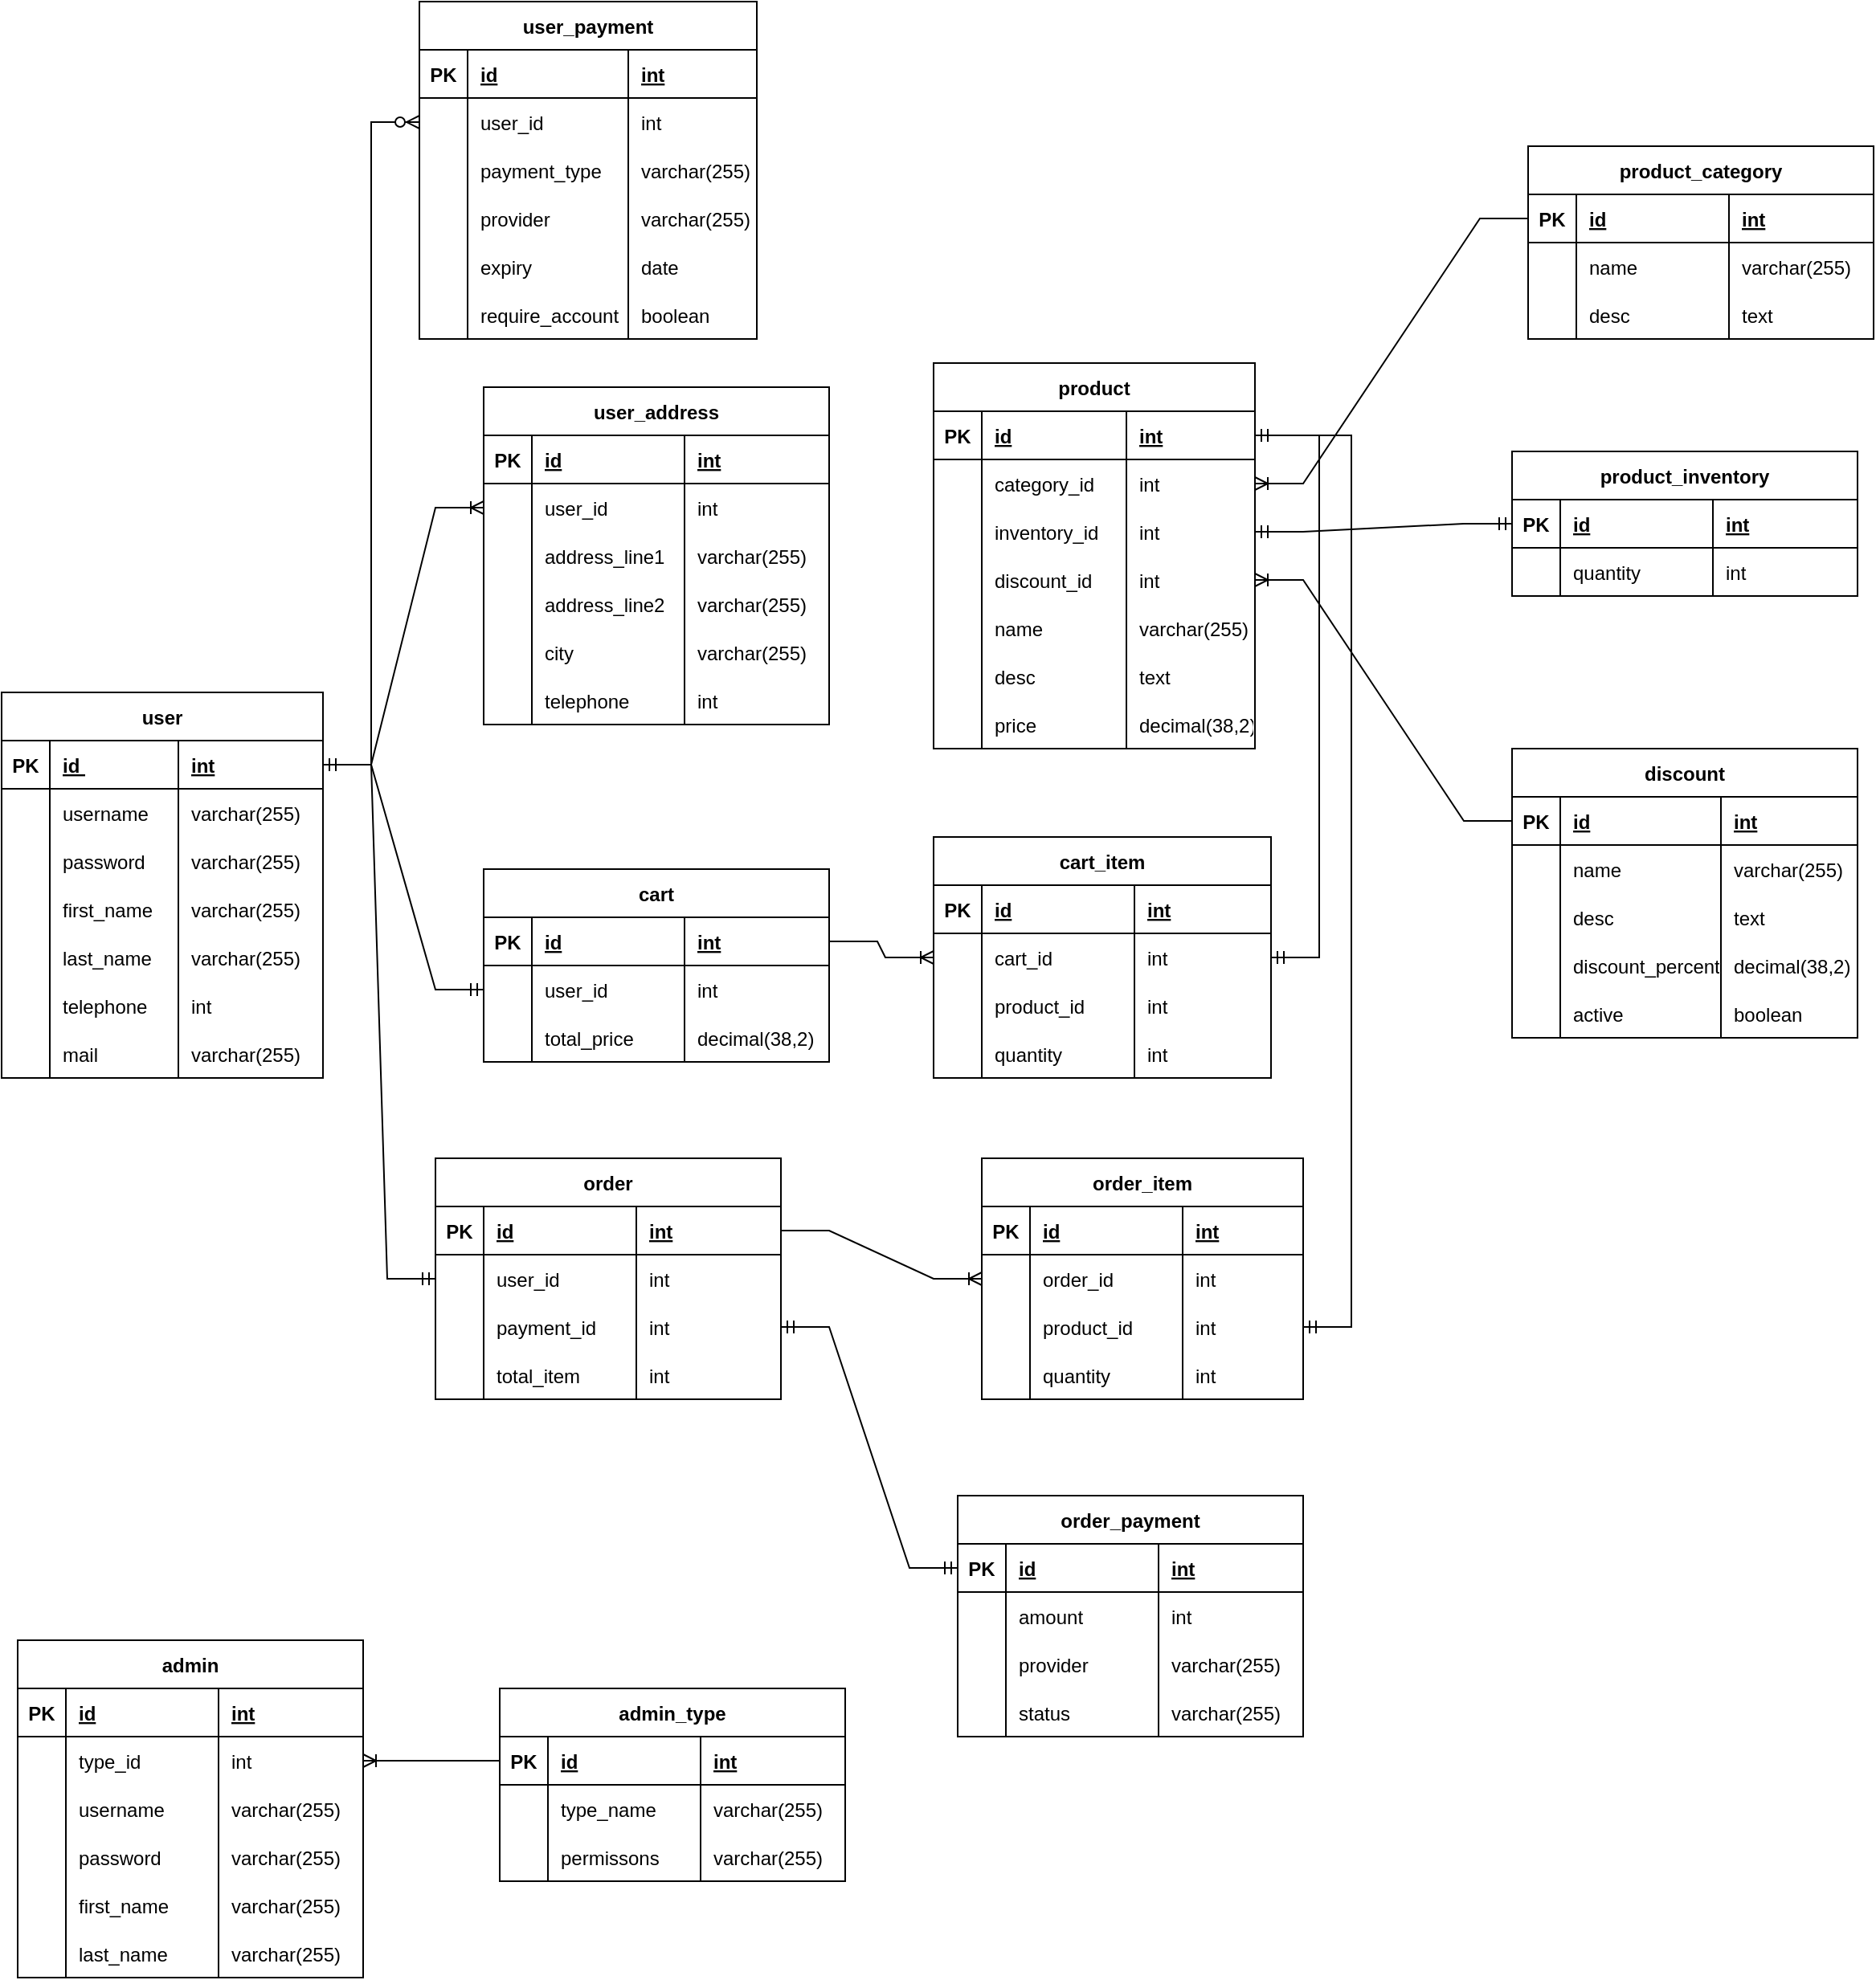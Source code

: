 <mxfile version="20.3.2" type="github">
  <diagram id="R2lEEEUBdFMjLlhIrx00" name="Page-1">
    <mxGraphModel dx="915" dy="2032" grid="1" gridSize="10" guides="1" tooltips="1" connect="1" arrows="1" fold="1" page="1" pageScale="1" pageWidth="850" pageHeight="1100" math="0" shadow="0" extFonts="Permanent Marker^https://fonts.googleapis.com/css?family=Permanent+Marker">
      <root>
        <mxCell id="0" />
        <mxCell id="1" parent="0" />
        <mxCell id="C-vyLk0tnHw3VtMMgP7b-2" value="user_payment" style="shape=table;startSize=30;container=1;collapsible=1;childLayout=tableLayout;fixedRows=1;rowLines=0;fontStyle=1;align=center;resizeLast=1;" parent="1" vertex="1">
          <mxGeometry x="300" y="-390" width="210" height="210" as="geometry" />
        </mxCell>
        <mxCell id="C-vyLk0tnHw3VtMMgP7b-3" value="" style="shape=partialRectangle;collapsible=0;dropTarget=0;pointerEvents=0;fillColor=none;points=[[0,0.5],[1,0.5]];portConstraint=eastwest;top=0;left=0;right=0;bottom=1;" parent="C-vyLk0tnHw3VtMMgP7b-2" vertex="1">
          <mxGeometry y="30" width="210" height="30" as="geometry" />
        </mxCell>
        <mxCell id="C-vyLk0tnHw3VtMMgP7b-4" value="PK" style="shape=partialRectangle;overflow=hidden;connectable=0;fillColor=none;top=0;left=0;bottom=0;right=0;fontStyle=1;" parent="C-vyLk0tnHw3VtMMgP7b-3" vertex="1">
          <mxGeometry width="30" height="30" as="geometry">
            <mxRectangle width="30" height="30" as="alternateBounds" />
          </mxGeometry>
        </mxCell>
        <mxCell id="C-vyLk0tnHw3VtMMgP7b-5" value="id" style="shape=partialRectangle;overflow=hidden;connectable=0;fillColor=none;top=0;left=0;bottom=0;right=0;align=left;spacingLeft=6;fontStyle=5;" parent="C-vyLk0tnHw3VtMMgP7b-3" vertex="1">
          <mxGeometry x="30" width="100" height="30" as="geometry">
            <mxRectangle width="100" height="30" as="alternateBounds" />
          </mxGeometry>
        </mxCell>
        <mxCell id="2wXt7aD2xOsXB8mpbvMI-53" value="int" style="shape=partialRectangle;overflow=hidden;connectable=0;fillColor=none;top=0;left=0;bottom=0;right=0;align=left;spacingLeft=6;fontStyle=5;" parent="C-vyLk0tnHw3VtMMgP7b-3" vertex="1">
          <mxGeometry x="130" width="80" height="30" as="geometry">
            <mxRectangle width="80" height="30" as="alternateBounds" />
          </mxGeometry>
        </mxCell>
        <mxCell id="C-vyLk0tnHw3VtMMgP7b-6" value="" style="shape=partialRectangle;collapsible=0;dropTarget=0;pointerEvents=0;fillColor=none;points=[[0,0.5],[1,0.5]];portConstraint=eastwest;top=0;left=0;right=0;bottom=0;" parent="C-vyLk0tnHw3VtMMgP7b-2" vertex="1">
          <mxGeometry y="60" width="210" height="30" as="geometry" />
        </mxCell>
        <mxCell id="C-vyLk0tnHw3VtMMgP7b-7" value="" style="shape=partialRectangle;overflow=hidden;connectable=0;fillColor=none;top=0;left=0;bottom=0;right=0;" parent="C-vyLk0tnHw3VtMMgP7b-6" vertex="1">
          <mxGeometry width="30" height="30" as="geometry">
            <mxRectangle width="30" height="30" as="alternateBounds" />
          </mxGeometry>
        </mxCell>
        <mxCell id="C-vyLk0tnHw3VtMMgP7b-8" value="user_id" style="shape=partialRectangle;overflow=hidden;connectable=0;fillColor=none;top=0;left=0;bottom=0;right=0;align=left;spacingLeft=6;" parent="C-vyLk0tnHw3VtMMgP7b-6" vertex="1">
          <mxGeometry x="30" width="100" height="30" as="geometry">
            <mxRectangle width="100" height="30" as="alternateBounds" />
          </mxGeometry>
        </mxCell>
        <mxCell id="2wXt7aD2xOsXB8mpbvMI-54" value="int" style="shape=partialRectangle;overflow=hidden;connectable=0;fillColor=none;top=0;left=0;bottom=0;right=0;align=left;spacingLeft=6;" parent="C-vyLk0tnHw3VtMMgP7b-6" vertex="1">
          <mxGeometry x="130" width="80" height="30" as="geometry">
            <mxRectangle width="80" height="30" as="alternateBounds" />
          </mxGeometry>
        </mxCell>
        <mxCell id="C-vyLk0tnHw3VtMMgP7b-9" value="" style="shape=partialRectangle;collapsible=0;dropTarget=0;pointerEvents=0;fillColor=none;points=[[0,0.5],[1,0.5]];portConstraint=eastwest;top=0;left=0;right=0;bottom=0;" parent="C-vyLk0tnHw3VtMMgP7b-2" vertex="1">
          <mxGeometry y="90" width="210" height="30" as="geometry" />
        </mxCell>
        <mxCell id="C-vyLk0tnHw3VtMMgP7b-10" value="" style="shape=partialRectangle;overflow=hidden;connectable=0;fillColor=none;top=0;left=0;bottom=0;right=0;" parent="C-vyLk0tnHw3VtMMgP7b-9" vertex="1">
          <mxGeometry width="30" height="30" as="geometry">
            <mxRectangle width="30" height="30" as="alternateBounds" />
          </mxGeometry>
        </mxCell>
        <mxCell id="C-vyLk0tnHw3VtMMgP7b-11" value="payment_type" style="shape=partialRectangle;overflow=hidden;connectable=0;fillColor=none;top=0;left=0;bottom=0;right=0;align=left;spacingLeft=6;" parent="C-vyLk0tnHw3VtMMgP7b-9" vertex="1">
          <mxGeometry x="30" width="100" height="30" as="geometry">
            <mxRectangle width="100" height="30" as="alternateBounds" />
          </mxGeometry>
        </mxCell>
        <mxCell id="2wXt7aD2xOsXB8mpbvMI-55" value="varchar(255)" style="shape=partialRectangle;overflow=hidden;connectable=0;fillColor=none;top=0;left=0;bottom=0;right=0;align=left;spacingLeft=6;" parent="C-vyLk0tnHw3VtMMgP7b-9" vertex="1">
          <mxGeometry x="130" width="80" height="30" as="geometry">
            <mxRectangle width="80" height="30" as="alternateBounds" />
          </mxGeometry>
        </mxCell>
        <mxCell id="2wXt7aD2xOsXB8mpbvMI-44" style="shape=partialRectangle;collapsible=0;dropTarget=0;pointerEvents=0;fillColor=none;points=[[0,0.5],[1,0.5]];portConstraint=eastwest;top=0;left=0;right=0;bottom=0;" parent="C-vyLk0tnHw3VtMMgP7b-2" vertex="1">
          <mxGeometry y="120" width="210" height="30" as="geometry" />
        </mxCell>
        <mxCell id="2wXt7aD2xOsXB8mpbvMI-45" style="shape=partialRectangle;overflow=hidden;connectable=0;fillColor=none;top=0;left=0;bottom=0;right=0;" parent="2wXt7aD2xOsXB8mpbvMI-44" vertex="1">
          <mxGeometry width="30" height="30" as="geometry">
            <mxRectangle width="30" height="30" as="alternateBounds" />
          </mxGeometry>
        </mxCell>
        <mxCell id="2wXt7aD2xOsXB8mpbvMI-46" value="provider" style="shape=partialRectangle;overflow=hidden;connectable=0;fillColor=none;top=0;left=0;bottom=0;right=0;align=left;spacingLeft=6;" parent="2wXt7aD2xOsXB8mpbvMI-44" vertex="1">
          <mxGeometry x="30" width="100" height="30" as="geometry">
            <mxRectangle width="100" height="30" as="alternateBounds" />
          </mxGeometry>
        </mxCell>
        <mxCell id="2wXt7aD2xOsXB8mpbvMI-56" value="varchar(255)" style="shape=partialRectangle;overflow=hidden;connectable=0;fillColor=none;top=0;left=0;bottom=0;right=0;align=left;spacingLeft=6;" parent="2wXt7aD2xOsXB8mpbvMI-44" vertex="1">
          <mxGeometry x="130" width="80" height="30" as="geometry">
            <mxRectangle width="80" height="30" as="alternateBounds" />
          </mxGeometry>
        </mxCell>
        <mxCell id="2wXt7aD2xOsXB8mpbvMI-47" style="shape=partialRectangle;collapsible=0;dropTarget=0;pointerEvents=0;fillColor=none;points=[[0,0.5],[1,0.5]];portConstraint=eastwest;top=0;left=0;right=0;bottom=0;" parent="C-vyLk0tnHw3VtMMgP7b-2" vertex="1">
          <mxGeometry y="150" width="210" height="30" as="geometry" />
        </mxCell>
        <mxCell id="2wXt7aD2xOsXB8mpbvMI-48" style="shape=partialRectangle;overflow=hidden;connectable=0;fillColor=none;top=0;left=0;bottom=0;right=0;" parent="2wXt7aD2xOsXB8mpbvMI-47" vertex="1">
          <mxGeometry width="30" height="30" as="geometry">
            <mxRectangle width="30" height="30" as="alternateBounds" />
          </mxGeometry>
        </mxCell>
        <mxCell id="2wXt7aD2xOsXB8mpbvMI-49" value="expiry" style="shape=partialRectangle;overflow=hidden;connectable=0;fillColor=none;top=0;left=0;bottom=0;right=0;align=left;spacingLeft=6;" parent="2wXt7aD2xOsXB8mpbvMI-47" vertex="1">
          <mxGeometry x="30" width="100" height="30" as="geometry">
            <mxRectangle width="100" height="30" as="alternateBounds" />
          </mxGeometry>
        </mxCell>
        <mxCell id="2wXt7aD2xOsXB8mpbvMI-57" value="date" style="shape=partialRectangle;overflow=hidden;connectable=0;fillColor=none;top=0;left=0;bottom=0;right=0;align=left;spacingLeft=6;" parent="2wXt7aD2xOsXB8mpbvMI-47" vertex="1">
          <mxGeometry x="130" width="80" height="30" as="geometry">
            <mxRectangle width="80" height="30" as="alternateBounds" />
          </mxGeometry>
        </mxCell>
        <mxCell id="2wXt7aD2xOsXB8mpbvMI-50" style="shape=partialRectangle;collapsible=0;dropTarget=0;pointerEvents=0;fillColor=none;points=[[0,0.5],[1,0.5]];portConstraint=eastwest;top=0;left=0;right=0;bottom=0;" parent="C-vyLk0tnHw3VtMMgP7b-2" vertex="1">
          <mxGeometry y="180" width="210" height="30" as="geometry" />
        </mxCell>
        <mxCell id="2wXt7aD2xOsXB8mpbvMI-51" style="shape=partialRectangle;overflow=hidden;connectable=0;fillColor=none;top=0;left=0;bottom=0;right=0;" parent="2wXt7aD2xOsXB8mpbvMI-50" vertex="1">
          <mxGeometry width="30" height="30" as="geometry">
            <mxRectangle width="30" height="30" as="alternateBounds" />
          </mxGeometry>
        </mxCell>
        <mxCell id="2wXt7aD2xOsXB8mpbvMI-52" value="require_account" style="shape=partialRectangle;overflow=hidden;connectable=0;fillColor=none;top=0;left=0;bottom=0;right=0;align=left;spacingLeft=6;" parent="2wXt7aD2xOsXB8mpbvMI-50" vertex="1">
          <mxGeometry x="30" width="100" height="30" as="geometry">
            <mxRectangle width="100" height="30" as="alternateBounds" />
          </mxGeometry>
        </mxCell>
        <mxCell id="2wXt7aD2xOsXB8mpbvMI-58" value="boolean" style="shape=partialRectangle;overflow=hidden;connectable=0;fillColor=none;top=0;left=0;bottom=0;right=0;align=left;spacingLeft=6;" parent="2wXt7aD2xOsXB8mpbvMI-50" vertex="1">
          <mxGeometry x="130" width="80" height="30" as="geometry">
            <mxRectangle width="80" height="30" as="alternateBounds" />
          </mxGeometry>
        </mxCell>
        <mxCell id="C-vyLk0tnHw3VtMMgP7b-23" value="user" style="shape=table;startSize=30;container=1;collapsible=1;childLayout=tableLayout;fixedRows=1;rowLines=0;fontStyle=1;align=center;resizeLast=1;strokeWidth=1;" parent="1" vertex="1">
          <mxGeometry x="40" y="40" width="200" height="240" as="geometry" />
        </mxCell>
        <mxCell id="C-vyLk0tnHw3VtMMgP7b-24" value="" style="shape=partialRectangle;collapsible=0;dropTarget=0;pointerEvents=0;fillColor=none;points=[[0,0.5],[1,0.5]];portConstraint=eastwest;top=0;left=0;right=0;bottom=1;" parent="C-vyLk0tnHw3VtMMgP7b-23" vertex="1">
          <mxGeometry y="30" width="200" height="30" as="geometry" />
        </mxCell>
        <mxCell id="C-vyLk0tnHw3VtMMgP7b-25" value="PK" style="shape=partialRectangle;overflow=hidden;connectable=0;fillColor=none;top=0;left=0;bottom=0;right=0;fontStyle=1;" parent="C-vyLk0tnHw3VtMMgP7b-24" vertex="1">
          <mxGeometry width="30" height="30" as="geometry">
            <mxRectangle width="30" height="30" as="alternateBounds" />
          </mxGeometry>
        </mxCell>
        <mxCell id="C-vyLk0tnHw3VtMMgP7b-26" value="id " style="shape=partialRectangle;overflow=hidden;connectable=0;fillColor=none;top=0;left=0;bottom=0;right=0;align=left;spacingLeft=6;fontStyle=5;" parent="C-vyLk0tnHw3VtMMgP7b-24" vertex="1">
          <mxGeometry x="30" width="80" height="30" as="geometry">
            <mxRectangle width="80" height="30" as="alternateBounds" />
          </mxGeometry>
        </mxCell>
        <mxCell id="2wXt7aD2xOsXB8mpbvMI-22" value="int" style="shape=partialRectangle;overflow=hidden;connectable=0;fillColor=none;top=0;left=0;bottom=0;right=0;align=left;spacingLeft=6;fontStyle=5;" parent="C-vyLk0tnHw3VtMMgP7b-24" vertex="1">
          <mxGeometry x="110" width="90" height="30" as="geometry">
            <mxRectangle width="90" height="30" as="alternateBounds" />
          </mxGeometry>
        </mxCell>
        <mxCell id="C-vyLk0tnHw3VtMMgP7b-27" value="" style="shape=partialRectangle;collapsible=0;dropTarget=0;pointerEvents=0;fillColor=none;points=[[0,0.5],[1,0.5]];portConstraint=eastwest;top=0;left=0;right=0;bottom=0;" parent="C-vyLk0tnHw3VtMMgP7b-23" vertex="1">
          <mxGeometry y="60" width="200" height="30" as="geometry" />
        </mxCell>
        <mxCell id="C-vyLk0tnHw3VtMMgP7b-28" value="" style="shape=partialRectangle;overflow=hidden;connectable=0;fillColor=none;top=0;left=0;bottom=0;right=0;" parent="C-vyLk0tnHw3VtMMgP7b-27" vertex="1">
          <mxGeometry width="30" height="30" as="geometry">
            <mxRectangle width="30" height="30" as="alternateBounds" />
          </mxGeometry>
        </mxCell>
        <mxCell id="C-vyLk0tnHw3VtMMgP7b-29" value="username" style="shape=partialRectangle;overflow=hidden;connectable=0;fillColor=none;top=0;left=0;bottom=0;right=0;align=left;spacingLeft=6;" parent="C-vyLk0tnHw3VtMMgP7b-27" vertex="1">
          <mxGeometry x="30" width="80" height="30" as="geometry">
            <mxRectangle width="80" height="30" as="alternateBounds" />
          </mxGeometry>
        </mxCell>
        <mxCell id="2wXt7aD2xOsXB8mpbvMI-23" value="varchar(255)" style="shape=partialRectangle;overflow=hidden;connectable=0;fillColor=none;top=0;left=0;bottom=0;right=0;align=left;spacingLeft=6;" parent="C-vyLk0tnHw3VtMMgP7b-27" vertex="1">
          <mxGeometry x="110" width="90" height="30" as="geometry">
            <mxRectangle width="90" height="30" as="alternateBounds" />
          </mxGeometry>
        </mxCell>
        <mxCell id="2wXt7aD2xOsXB8mpbvMI-24" style="shape=partialRectangle;collapsible=0;dropTarget=0;pointerEvents=0;fillColor=none;points=[[0,0.5],[1,0.5]];portConstraint=eastwest;top=0;left=0;right=0;bottom=0;" parent="C-vyLk0tnHw3VtMMgP7b-23" vertex="1">
          <mxGeometry y="90" width="200" height="30" as="geometry" />
        </mxCell>
        <mxCell id="2wXt7aD2xOsXB8mpbvMI-25" style="shape=partialRectangle;overflow=hidden;connectable=0;fillColor=none;top=0;left=0;bottom=0;right=0;" parent="2wXt7aD2xOsXB8mpbvMI-24" vertex="1">
          <mxGeometry width="30" height="30" as="geometry">
            <mxRectangle width="30" height="30" as="alternateBounds" />
          </mxGeometry>
        </mxCell>
        <mxCell id="2wXt7aD2xOsXB8mpbvMI-26" value="password" style="shape=partialRectangle;overflow=hidden;connectable=0;fillColor=none;top=0;left=0;bottom=0;right=0;align=left;spacingLeft=6;" parent="2wXt7aD2xOsXB8mpbvMI-24" vertex="1">
          <mxGeometry x="30" width="80" height="30" as="geometry">
            <mxRectangle width="80" height="30" as="alternateBounds" />
          </mxGeometry>
        </mxCell>
        <mxCell id="2wXt7aD2xOsXB8mpbvMI-27" value="varchar(255)" style="shape=partialRectangle;overflow=hidden;connectable=0;fillColor=none;top=0;left=0;bottom=0;right=0;align=left;spacingLeft=6;" parent="2wXt7aD2xOsXB8mpbvMI-24" vertex="1">
          <mxGeometry x="110" width="90" height="30" as="geometry">
            <mxRectangle width="90" height="30" as="alternateBounds" />
          </mxGeometry>
        </mxCell>
        <mxCell id="2wXt7aD2xOsXB8mpbvMI-28" style="shape=partialRectangle;collapsible=0;dropTarget=0;pointerEvents=0;fillColor=none;points=[[0,0.5],[1,0.5]];portConstraint=eastwest;top=0;left=0;right=0;bottom=0;" parent="C-vyLk0tnHw3VtMMgP7b-23" vertex="1">
          <mxGeometry y="120" width="200" height="30" as="geometry" />
        </mxCell>
        <mxCell id="2wXt7aD2xOsXB8mpbvMI-29" style="shape=partialRectangle;overflow=hidden;connectable=0;fillColor=none;top=0;left=0;bottom=0;right=0;" parent="2wXt7aD2xOsXB8mpbvMI-28" vertex="1">
          <mxGeometry width="30" height="30" as="geometry">
            <mxRectangle width="30" height="30" as="alternateBounds" />
          </mxGeometry>
        </mxCell>
        <mxCell id="2wXt7aD2xOsXB8mpbvMI-30" value="first_name" style="shape=partialRectangle;overflow=hidden;connectable=0;fillColor=none;top=0;left=0;bottom=0;right=0;align=left;spacingLeft=6;" parent="2wXt7aD2xOsXB8mpbvMI-28" vertex="1">
          <mxGeometry x="30" width="80" height="30" as="geometry">
            <mxRectangle width="80" height="30" as="alternateBounds" />
          </mxGeometry>
        </mxCell>
        <mxCell id="2wXt7aD2xOsXB8mpbvMI-31" value="varchar(255)" style="shape=partialRectangle;overflow=hidden;connectable=0;fillColor=none;top=0;left=0;bottom=0;right=0;align=left;spacingLeft=6;" parent="2wXt7aD2xOsXB8mpbvMI-28" vertex="1">
          <mxGeometry x="110" width="90" height="30" as="geometry">
            <mxRectangle width="90" height="30" as="alternateBounds" />
          </mxGeometry>
        </mxCell>
        <mxCell id="2wXt7aD2xOsXB8mpbvMI-32" style="shape=partialRectangle;collapsible=0;dropTarget=0;pointerEvents=0;fillColor=none;points=[[0,0.5],[1,0.5]];portConstraint=eastwest;top=0;left=0;right=0;bottom=0;" parent="C-vyLk0tnHw3VtMMgP7b-23" vertex="1">
          <mxGeometry y="150" width="200" height="30" as="geometry" />
        </mxCell>
        <mxCell id="2wXt7aD2xOsXB8mpbvMI-33" style="shape=partialRectangle;overflow=hidden;connectable=0;fillColor=none;top=0;left=0;bottom=0;right=0;" parent="2wXt7aD2xOsXB8mpbvMI-32" vertex="1">
          <mxGeometry width="30" height="30" as="geometry">
            <mxRectangle width="30" height="30" as="alternateBounds" />
          </mxGeometry>
        </mxCell>
        <mxCell id="2wXt7aD2xOsXB8mpbvMI-34" value="last_name" style="shape=partialRectangle;overflow=hidden;connectable=0;fillColor=none;top=0;left=0;bottom=0;right=0;align=left;spacingLeft=6;" parent="2wXt7aD2xOsXB8mpbvMI-32" vertex="1">
          <mxGeometry x="30" width="80" height="30" as="geometry">
            <mxRectangle width="80" height="30" as="alternateBounds" />
          </mxGeometry>
        </mxCell>
        <mxCell id="2wXt7aD2xOsXB8mpbvMI-35" value="varchar(255)" style="shape=partialRectangle;overflow=hidden;connectable=0;fillColor=none;top=0;left=0;bottom=0;right=0;align=left;spacingLeft=6;" parent="2wXt7aD2xOsXB8mpbvMI-32" vertex="1">
          <mxGeometry x="110" width="90" height="30" as="geometry">
            <mxRectangle width="90" height="30" as="alternateBounds" />
          </mxGeometry>
        </mxCell>
        <mxCell id="2wXt7aD2xOsXB8mpbvMI-36" style="shape=partialRectangle;collapsible=0;dropTarget=0;pointerEvents=0;fillColor=none;points=[[0,0.5],[1,0.5]];portConstraint=eastwest;top=0;left=0;right=0;bottom=0;" parent="C-vyLk0tnHw3VtMMgP7b-23" vertex="1">
          <mxGeometry y="180" width="200" height="30" as="geometry" />
        </mxCell>
        <mxCell id="2wXt7aD2xOsXB8mpbvMI-37" style="shape=partialRectangle;overflow=hidden;connectable=0;fillColor=none;top=0;left=0;bottom=0;right=0;" parent="2wXt7aD2xOsXB8mpbvMI-36" vertex="1">
          <mxGeometry width="30" height="30" as="geometry">
            <mxRectangle width="30" height="30" as="alternateBounds" />
          </mxGeometry>
        </mxCell>
        <mxCell id="2wXt7aD2xOsXB8mpbvMI-38" value="telephone" style="shape=partialRectangle;overflow=hidden;connectable=0;fillColor=none;top=0;left=0;bottom=0;right=0;align=left;spacingLeft=6;" parent="2wXt7aD2xOsXB8mpbvMI-36" vertex="1">
          <mxGeometry x="30" width="80" height="30" as="geometry">
            <mxRectangle width="80" height="30" as="alternateBounds" />
          </mxGeometry>
        </mxCell>
        <mxCell id="2wXt7aD2xOsXB8mpbvMI-39" value="int" style="shape=partialRectangle;overflow=hidden;connectable=0;fillColor=none;top=0;left=0;bottom=0;right=0;align=left;spacingLeft=6;" parent="2wXt7aD2xOsXB8mpbvMI-36" vertex="1">
          <mxGeometry x="110" width="90" height="30" as="geometry">
            <mxRectangle width="90" height="30" as="alternateBounds" />
          </mxGeometry>
        </mxCell>
        <mxCell id="2wXt7aD2xOsXB8mpbvMI-40" style="shape=partialRectangle;collapsible=0;dropTarget=0;pointerEvents=0;fillColor=none;points=[[0,0.5],[1,0.5]];portConstraint=eastwest;top=0;left=0;right=0;bottom=0;" parent="C-vyLk0tnHw3VtMMgP7b-23" vertex="1">
          <mxGeometry y="210" width="200" height="30" as="geometry" />
        </mxCell>
        <mxCell id="2wXt7aD2xOsXB8mpbvMI-41" style="shape=partialRectangle;overflow=hidden;connectable=0;fillColor=none;top=0;left=0;bottom=0;right=0;" parent="2wXt7aD2xOsXB8mpbvMI-40" vertex="1">
          <mxGeometry width="30" height="30" as="geometry">
            <mxRectangle width="30" height="30" as="alternateBounds" />
          </mxGeometry>
        </mxCell>
        <mxCell id="2wXt7aD2xOsXB8mpbvMI-42" value="mail" style="shape=partialRectangle;overflow=hidden;connectable=0;fillColor=none;top=0;left=0;bottom=0;right=0;align=left;spacingLeft=6;" parent="2wXt7aD2xOsXB8mpbvMI-40" vertex="1">
          <mxGeometry x="30" width="80" height="30" as="geometry">
            <mxRectangle width="80" height="30" as="alternateBounds" />
          </mxGeometry>
        </mxCell>
        <mxCell id="2wXt7aD2xOsXB8mpbvMI-43" value="varchar(255)" style="shape=partialRectangle;overflow=hidden;connectable=0;fillColor=none;top=0;left=0;bottom=0;right=0;align=left;spacingLeft=6;" parent="2wXt7aD2xOsXB8mpbvMI-40" vertex="1">
          <mxGeometry x="110" width="90" height="30" as="geometry">
            <mxRectangle width="90" height="30" as="alternateBounds" />
          </mxGeometry>
        </mxCell>
        <mxCell id="2wXt7aD2xOsXB8mpbvMI-2" value="product" style="shape=table;startSize=30;container=1;collapsible=1;childLayout=tableLayout;fixedRows=1;rowLines=0;fontStyle=1;align=center;resizeLast=1;strokeWidth=1;" parent="1" vertex="1">
          <mxGeometry x="620" y="-165" width="200" height="240" as="geometry" />
        </mxCell>
        <mxCell id="2wXt7aD2xOsXB8mpbvMI-3" value="" style="shape=tableRow;horizontal=0;startSize=0;swimlaneHead=0;swimlaneBody=0;fillColor=none;collapsible=0;dropTarget=0;points=[[0,0.5],[1,0.5]];portConstraint=eastwest;top=0;left=0;right=0;bottom=1;strokeWidth=1;" parent="2wXt7aD2xOsXB8mpbvMI-2" vertex="1">
          <mxGeometry y="30" width="200" height="30" as="geometry" />
        </mxCell>
        <mxCell id="2wXt7aD2xOsXB8mpbvMI-4" value="PK" style="shape=partialRectangle;connectable=0;fillColor=none;top=0;left=0;bottom=0;right=0;fontStyle=1;overflow=hidden;strokeWidth=1;" parent="2wXt7aD2xOsXB8mpbvMI-3" vertex="1">
          <mxGeometry width="30" height="30" as="geometry">
            <mxRectangle width="30" height="30" as="alternateBounds" />
          </mxGeometry>
        </mxCell>
        <mxCell id="2wXt7aD2xOsXB8mpbvMI-5" value="id" style="shape=partialRectangle;connectable=0;fillColor=none;top=0;left=0;bottom=0;right=0;align=left;spacingLeft=6;fontStyle=5;overflow=hidden;strokeWidth=1;" parent="2wXt7aD2xOsXB8mpbvMI-3" vertex="1">
          <mxGeometry x="30" width="90" height="30" as="geometry">
            <mxRectangle width="90" height="30" as="alternateBounds" />
          </mxGeometry>
        </mxCell>
        <mxCell id="2wXt7aD2xOsXB8mpbvMI-62" value="int" style="shape=partialRectangle;connectable=0;fillColor=none;top=0;left=0;bottom=0;right=0;align=left;spacingLeft=6;fontStyle=5;overflow=hidden;strokeWidth=1;" parent="2wXt7aD2xOsXB8mpbvMI-3" vertex="1">
          <mxGeometry x="120" width="80" height="30" as="geometry">
            <mxRectangle width="80" height="30" as="alternateBounds" />
          </mxGeometry>
        </mxCell>
        <mxCell id="2wXt7aD2xOsXB8mpbvMI-12" value="" style="shape=tableRow;horizontal=0;startSize=0;swimlaneHead=0;swimlaneBody=0;fillColor=none;collapsible=0;dropTarget=0;points=[[0,0.5],[1,0.5]];portConstraint=eastwest;top=0;left=0;right=0;bottom=0;strokeWidth=1;" parent="2wXt7aD2xOsXB8mpbvMI-2" vertex="1">
          <mxGeometry y="60" width="200" height="30" as="geometry" />
        </mxCell>
        <mxCell id="2wXt7aD2xOsXB8mpbvMI-13" value="" style="shape=partialRectangle;connectable=0;fillColor=none;top=0;left=0;bottom=0;right=0;editable=1;overflow=hidden;strokeWidth=1;" parent="2wXt7aD2xOsXB8mpbvMI-12" vertex="1">
          <mxGeometry width="30" height="30" as="geometry">
            <mxRectangle width="30" height="30" as="alternateBounds" />
          </mxGeometry>
        </mxCell>
        <mxCell id="2wXt7aD2xOsXB8mpbvMI-14" value="category_id" style="shape=partialRectangle;connectable=0;fillColor=none;top=0;left=0;bottom=0;right=0;align=left;spacingLeft=6;overflow=hidden;strokeWidth=1;" parent="2wXt7aD2xOsXB8mpbvMI-12" vertex="1">
          <mxGeometry x="30" width="90" height="30" as="geometry">
            <mxRectangle width="90" height="30" as="alternateBounds" />
          </mxGeometry>
        </mxCell>
        <mxCell id="2wXt7aD2xOsXB8mpbvMI-66" value="int" style="shape=partialRectangle;connectable=0;fillColor=none;top=0;left=0;bottom=0;right=0;align=left;spacingLeft=6;overflow=hidden;strokeWidth=1;" parent="2wXt7aD2xOsXB8mpbvMI-12" vertex="1">
          <mxGeometry x="120" width="80" height="30" as="geometry">
            <mxRectangle width="80" height="30" as="alternateBounds" />
          </mxGeometry>
        </mxCell>
        <mxCell id="2wXt7aD2xOsXB8mpbvMI-302" style="shape=tableRow;horizontal=0;startSize=0;swimlaneHead=0;swimlaneBody=0;fillColor=none;collapsible=0;dropTarget=0;points=[[0,0.5],[1,0.5]];portConstraint=eastwest;top=0;left=0;right=0;bottom=0;strokeWidth=1;" parent="2wXt7aD2xOsXB8mpbvMI-2" vertex="1">
          <mxGeometry y="90" width="200" height="30" as="geometry" />
        </mxCell>
        <mxCell id="2wXt7aD2xOsXB8mpbvMI-303" style="shape=partialRectangle;connectable=0;fillColor=none;top=0;left=0;bottom=0;right=0;editable=1;overflow=hidden;strokeWidth=1;" parent="2wXt7aD2xOsXB8mpbvMI-302" vertex="1">
          <mxGeometry width="30" height="30" as="geometry">
            <mxRectangle width="30" height="30" as="alternateBounds" />
          </mxGeometry>
        </mxCell>
        <mxCell id="2wXt7aD2xOsXB8mpbvMI-304" value="inventory_id" style="shape=partialRectangle;connectable=0;fillColor=none;top=0;left=0;bottom=0;right=0;align=left;spacingLeft=6;overflow=hidden;strokeWidth=1;" parent="2wXt7aD2xOsXB8mpbvMI-302" vertex="1">
          <mxGeometry x="30" width="90" height="30" as="geometry">
            <mxRectangle width="90" height="30" as="alternateBounds" />
          </mxGeometry>
        </mxCell>
        <mxCell id="2wXt7aD2xOsXB8mpbvMI-305" value="int" style="shape=partialRectangle;connectable=0;fillColor=none;top=0;left=0;bottom=0;right=0;align=left;spacingLeft=6;overflow=hidden;strokeWidth=1;" parent="2wXt7aD2xOsXB8mpbvMI-302" vertex="1">
          <mxGeometry x="120" width="80" height="30" as="geometry">
            <mxRectangle width="80" height="30" as="alternateBounds" />
          </mxGeometry>
        </mxCell>
        <mxCell id="2wXt7aD2xOsXB8mpbvMI-306" style="shape=tableRow;horizontal=0;startSize=0;swimlaneHead=0;swimlaneBody=0;fillColor=none;collapsible=0;dropTarget=0;points=[[0,0.5],[1,0.5]];portConstraint=eastwest;top=0;left=0;right=0;bottom=0;strokeWidth=1;" parent="2wXt7aD2xOsXB8mpbvMI-2" vertex="1">
          <mxGeometry y="120" width="200" height="30" as="geometry" />
        </mxCell>
        <mxCell id="2wXt7aD2xOsXB8mpbvMI-307" style="shape=partialRectangle;connectable=0;fillColor=none;top=0;left=0;bottom=0;right=0;editable=1;overflow=hidden;strokeWidth=1;" parent="2wXt7aD2xOsXB8mpbvMI-306" vertex="1">
          <mxGeometry width="30" height="30" as="geometry">
            <mxRectangle width="30" height="30" as="alternateBounds" />
          </mxGeometry>
        </mxCell>
        <mxCell id="2wXt7aD2xOsXB8mpbvMI-308" value="discount_id" style="shape=partialRectangle;connectable=0;fillColor=none;top=0;left=0;bottom=0;right=0;align=left;spacingLeft=6;overflow=hidden;strokeWidth=1;" parent="2wXt7aD2xOsXB8mpbvMI-306" vertex="1">
          <mxGeometry x="30" width="90" height="30" as="geometry">
            <mxRectangle width="90" height="30" as="alternateBounds" />
          </mxGeometry>
        </mxCell>
        <mxCell id="2wXt7aD2xOsXB8mpbvMI-309" value="int" style="shape=partialRectangle;connectable=0;fillColor=none;top=0;left=0;bottom=0;right=0;align=left;spacingLeft=6;overflow=hidden;strokeWidth=1;" parent="2wXt7aD2xOsXB8mpbvMI-306" vertex="1">
          <mxGeometry x="120" width="80" height="30" as="geometry">
            <mxRectangle width="80" height="30" as="alternateBounds" />
          </mxGeometry>
        </mxCell>
        <mxCell id="2wXt7aD2xOsXB8mpbvMI-6" value="" style="shape=tableRow;horizontal=0;startSize=0;swimlaneHead=0;swimlaneBody=0;fillColor=none;collapsible=0;dropTarget=0;points=[[0,0.5],[1,0.5]];portConstraint=eastwest;top=0;left=0;right=0;bottom=0;strokeWidth=1;" parent="2wXt7aD2xOsXB8mpbvMI-2" vertex="1">
          <mxGeometry y="150" width="200" height="30" as="geometry" />
        </mxCell>
        <mxCell id="2wXt7aD2xOsXB8mpbvMI-7" value="" style="shape=partialRectangle;connectable=0;fillColor=none;top=0;left=0;bottom=0;right=0;editable=1;overflow=hidden;strokeWidth=1;" parent="2wXt7aD2xOsXB8mpbvMI-6" vertex="1">
          <mxGeometry width="30" height="30" as="geometry">
            <mxRectangle width="30" height="30" as="alternateBounds" />
          </mxGeometry>
        </mxCell>
        <mxCell id="2wXt7aD2xOsXB8mpbvMI-8" value="name" style="shape=partialRectangle;connectable=0;fillColor=none;top=0;left=0;bottom=0;right=0;align=left;spacingLeft=6;overflow=hidden;strokeWidth=1;" parent="2wXt7aD2xOsXB8mpbvMI-6" vertex="1">
          <mxGeometry x="30" width="90" height="30" as="geometry">
            <mxRectangle width="90" height="30" as="alternateBounds" />
          </mxGeometry>
        </mxCell>
        <mxCell id="2wXt7aD2xOsXB8mpbvMI-63" value="varchar(255)" style="shape=partialRectangle;connectable=0;fillColor=none;top=0;left=0;bottom=0;right=0;align=left;spacingLeft=6;overflow=hidden;strokeWidth=1;" parent="2wXt7aD2xOsXB8mpbvMI-6" vertex="1">
          <mxGeometry x="120" width="80" height="30" as="geometry">
            <mxRectangle width="80" height="30" as="alternateBounds" />
          </mxGeometry>
        </mxCell>
        <mxCell id="2wXt7aD2xOsXB8mpbvMI-19" style="shape=tableRow;horizontal=0;startSize=0;swimlaneHead=0;swimlaneBody=0;fillColor=none;collapsible=0;dropTarget=0;points=[[0,0.5],[1,0.5]];portConstraint=eastwest;top=0;left=0;right=0;bottom=0;strokeWidth=1;" parent="2wXt7aD2xOsXB8mpbvMI-2" vertex="1">
          <mxGeometry y="180" width="200" height="30" as="geometry" />
        </mxCell>
        <mxCell id="2wXt7aD2xOsXB8mpbvMI-20" style="shape=partialRectangle;connectable=0;fillColor=none;top=0;left=0;bottom=0;right=0;editable=1;overflow=hidden;strokeWidth=1;" parent="2wXt7aD2xOsXB8mpbvMI-19" vertex="1">
          <mxGeometry width="30" height="30" as="geometry">
            <mxRectangle width="30" height="30" as="alternateBounds" />
          </mxGeometry>
        </mxCell>
        <mxCell id="2wXt7aD2xOsXB8mpbvMI-21" value="desc" style="shape=partialRectangle;connectable=0;fillColor=none;top=0;left=0;bottom=0;right=0;align=left;spacingLeft=6;overflow=hidden;strokeWidth=1;" parent="2wXt7aD2xOsXB8mpbvMI-19" vertex="1">
          <mxGeometry x="30" width="90" height="30" as="geometry">
            <mxRectangle width="90" height="30" as="alternateBounds" />
          </mxGeometry>
        </mxCell>
        <mxCell id="2wXt7aD2xOsXB8mpbvMI-64" value="text" style="shape=partialRectangle;connectable=0;fillColor=none;top=0;left=0;bottom=0;right=0;align=left;spacingLeft=6;overflow=hidden;strokeWidth=1;" parent="2wXt7aD2xOsXB8mpbvMI-19" vertex="1">
          <mxGeometry x="120" width="80" height="30" as="geometry">
            <mxRectangle width="80" height="30" as="alternateBounds" />
          </mxGeometry>
        </mxCell>
        <mxCell id="2wXt7aD2xOsXB8mpbvMI-9" value="" style="shape=tableRow;horizontal=0;startSize=0;swimlaneHead=0;swimlaneBody=0;fillColor=none;collapsible=0;dropTarget=0;points=[[0,0.5],[1,0.5]];portConstraint=eastwest;top=0;left=0;right=0;bottom=0;strokeWidth=1;" parent="2wXt7aD2xOsXB8mpbvMI-2" vertex="1">
          <mxGeometry y="210" width="200" height="30" as="geometry" />
        </mxCell>
        <mxCell id="2wXt7aD2xOsXB8mpbvMI-10" value="" style="shape=partialRectangle;connectable=0;fillColor=none;top=0;left=0;bottom=0;right=0;editable=1;overflow=hidden;strokeWidth=1;" parent="2wXt7aD2xOsXB8mpbvMI-9" vertex="1">
          <mxGeometry width="30" height="30" as="geometry">
            <mxRectangle width="30" height="30" as="alternateBounds" />
          </mxGeometry>
        </mxCell>
        <mxCell id="2wXt7aD2xOsXB8mpbvMI-11" value="price" style="shape=partialRectangle;connectable=0;fillColor=none;top=0;left=0;bottom=0;right=0;align=left;spacingLeft=6;overflow=hidden;strokeWidth=1;" parent="2wXt7aD2xOsXB8mpbvMI-9" vertex="1">
          <mxGeometry x="30" width="90" height="30" as="geometry">
            <mxRectangle width="90" height="30" as="alternateBounds" />
          </mxGeometry>
        </mxCell>
        <mxCell id="2wXt7aD2xOsXB8mpbvMI-65" value="decimal(38,2)" style="shape=partialRectangle;connectable=0;fillColor=none;top=0;left=0;bottom=0;right=0;align=left;spacingLeft=6;overflow=hidden;strokeWidth=1;" parent="2wXt7aD2xOsXB8mpbvMI-9" vertex="1">
          <mxGeometry x="120" width="80" height="30" as="geometry">
            <mxRectangle width="80" height="30" as="alternateBounds" />
          </mxGeometry>
        </mxCell>
        <mxCell id="2wXt7aD2xOsXB8mpbvMI-67" value="discount" style="shape=table;startSize=30;container=1;collapsible=1;childLayout=tableLayout;fixedRows=1;rowLines=0;fontStyle=1;align=center;resizeLast=1;strokeWidth=1;" parent="1" vertex="1">
          <mxGeometry x="980" y="75" width="215" height="180" as="geometry" />
        </mxCell>
        <mxCell id="2wXt7aD2xOsXB8mpbvMI-68" value="" style="shape=tableRow;horizontal=0;startSize=0;swimlaneHead=0;swimlaneBody=0;fillColor=none;collapsible=0;dropTarget=0;points=[[0,0.5],[1,0.5]];portConstraint=eastwest;top=0;left=0;right=0;bottom=1;strokeWidth=1;" parent="2wXt7aD2xOsXB8mpbvMI-67" vertex="1">
          <mxGeometry y="30" width="215" height="30" as="geometry" />
        </mxCell>
        <mxCell id="2wXt7aD2xOsXB8mpbvMI-69" value="PK" style="shape=partialRectangle;connectable=0;fillColor=none;top=0;left=0;bottom=0;right=0;fontStyle=1;overflow=hidden;strokeWidth=1;" parent="2wXt7aD2xOsXB8mpbvMI-68" vertex="1">
          <mxGeometry width="30" height="30" as="geometry">
            <mxRectangle width="30" height="30" as="alternateBounds" />
          </mxGeometry>
        </mxCell>
        <mxCell id="2wXt7aD2xOsXB8mpbvMI-70" value="id" style="shape=partialRectangle;connectable=0;fillColor=none;top=0;left=0;bottom=0;right=0;align=left;spacingLeft=6;fontStyle=5;overflow=hidden;strokeWidth=1;" parent="2wXt7aD2xOsXB8mpbvMI-68" vertex="1">
          <mxGeometry x="30" width="100" height="30" as="geometry">
            <mxRectangle width="100" height="30" as="alternateBounds" />
          </mxGeometry>
        </mxCell>
        <mxCell id="2wXt7aD2xOsXB8mpbvMI-71" value="int" style="shape=partialRectangle;connectable=0;fillColor=none;top=0;left=0;bottom=0;right=0;align=left;spacingLeft=6;fontStyle=5;overflow=hidden;strokeWidth=1;" parent="2wXt7aD2xOsXB8mpbvMI-68" vertex="1">
          <mxGeometry x="130" width="85" height="30" as="geometry">
            <mxRectangle width="85" height="30" as="alternateBounds" />
          </mxGeometry>
        </mxCell>
        <mxCell id="2wXt7aD2xOsXB8mpbvMI-72" value="" style="shape=tableRow;horizontal=0;startSize=0;swimlaneHead=0;swimlaneBody=0;fillColor=none;collapsible=0;dropTarget=0;points=[[0,0.5],[1,0.5]];portConstraint=eastwest;top=0;left=0;right=0;bottom=0;strokeWidth=1;" parent="2wXt7aD2xOsXB8mpbvMI-67" vertex="1">
          <mxGeometry y="60" width="215" height="30" as="geometry" />
        </mxCell>
        <mxCell id="2wXt7aD2xOsXB8mpbvMI-73" value="" style="shape=partialRectangle;connectable=0;fillColor=none;top=0;left=0;bottom=0;right=0;editable=1;overflow=hidden;strokeWidth=1;" parent="2wXt7aD2xOsXB8mpbvMI-72" vertex="1">
          <mxGeometry width="30" height="30" as="geometry">
            <mxRectangle width="30" height="30" as="alternateBounds" />
          </mxGeometry>
        </mxCell>
        <mxCell id="2wXt7aD2xOsXB8mpbvMI-74" value="name" style="shape=partialRectangle;connectable=0;fillColor=none;top=0;left=0;bottom=0;right=0;align=left;spacingLeft=6;overflow=hidden;strokeWidth=1;" parent="2wXt7aD2xOsXB8mpbvMI-72" vertex="1">
          <mxGeometry x="30" width="100" height="30" as="geometry">
            <mxRectangle width="100" height="30" as="alternateBounds" />
          </mxGeometry>
        </mxCell>
        <mxCell id="2wXt7aD2xOsXB8mpbvMI-75" value="varchar(255)" style="shape=partialRectangle;connectable=0;fillColor=none;top=0;left=0;bottom=0;right=0;align=left;spacingLeft=6;overflow=hidden;strokeWidth=1;" parent="2wXt7aD2xOsXB8mpbvMI-72" vertex="1">
          <mxGeometry x="130" width="85" height="30" as="geometry">
            <mxRectangle width="85" height="30" as="alternateBounds" />
          </mxGeometry>
        </mxCell>
        <mxCell id="2wXt7aD2xOsXB8mpbvMI-76" style="shape=tableRow;horizontal=0;startSize=0;swimlaneHead=0;swimlaneBody=0;fillColor=none;collapsible=0;dropTarget=0;points=[[0,0.5],[1,0.5]];portConstraint=eastwest;top=0;left=0;right=0;bottom=0;strokeWidth=1;" parent="2wXt7aD2xOsXB8mpbvMI-67" vertex="1">
          <mxGeometry y="90" width="215" height="30" as="geometry" />
        </mxCell>
        <mxCell id="2wXt7aD2xOsXB8mpbvMI-77" style="shape=partialRectangle;connectable=0;fillColor=none;top=0;left=0;bottom=0;right=0;editable=1;overflow=hidden;strokeWidth=1;" parent="2wXt7aD2xOsXB8mpbvMI-76" vertex="1">
          <mxGeometry width="30" height="30" as="geometry">
            <mxRectangle width="30" height="30" as="alternateBounds" />
          </mxGeometry>
        </mxCell>
        <mxCell id="2wXt7aD2xOsXB8mpbvMI-78" value="desc" style="shape=partialRectangle;connectable=0;fillColor=none;top=0;left=0;bottom=0;right=0;align=left;spacingLeft=6;overflow=hidden;strokeWidth=1;" parent="2wXt7aD2xOsXB8mpbvMI-76" vertex="1">
          <mxGeometry x="30" width="100" height="30" as="geometry">
            <mxRectangle width="100" height="30" as="alternateBounds" />
          </mxGeometry>
        </mxCell>
        <mxCell id="2wXt7aD2xOsXB8mpbvMI-79" value="text" style="shape=partialRectangle;connectable=0;fillColor=none;top=0;left=0;bottom=0;right=0;align=left;spacingLeft=6;overflow=hidden;strokeWidth=1;" parent="2wXt7aD2xOsXB8mpbvMI-76" vertex="1">
          <mxGeometry x="130" width="85" height="30" as="geometry">
            <mxRectangle width="85" height="30" as="alternateBounds" />
          </mxGeometry>
        </mxCell>
        <mxCell id="2wXt7aD2xOsXB8mpbvMI-80" value="" style="shape=tableRow;horizontal=0;startSize=0;swimlaneHead=0;swimlaneBody=0;fillColor=none;collapsible=0;dropTarget=0;points=[[0,0.5],[1,0.5]];portConstraint=eastwest;top=0;left=0;right=0;bottom=0;strokeWidth=1;" parent="2wXt7aD2xOsXB8mpbvMI-67" vertex="1">
          <mxGeometry y="120" width="215" height="30" as="geometry" />
        </mxCell>
        <mxCell id="2wXt7aD2xOsXB8mpbvMI-81" value="" style="shape=partialRectangle;connectable=0;fillColor=none;top=0;left=0;bottom=0;right=0;editable=1;overflow=hidden;strokeWidth=1;" parent="2wXt7aD2xOsXB8mpbvMI-80" vertex="1">
          <mxGeometry width="30" height="30" as="geometry">
            <mxRectangle width="30" height="30" as="alternateBounds" />
          </mxGeometry>
        </mxCell>
        <mxCell id="2wXt7aD2xOsXB8mpbvMI-82" value="discount_percent" style="shape=partialRectangle;connectable=0;fillColor=none;top=0;left=0;bottom=0;right=0;align=left;spacingLeft=6;overflow=hidden;strokeWidth=1;" parent="2wXt7aD2xOsXB8mpbvMI-80" vertex="1">
          <mxGeometry x="30" width="100" height="30" as="geometry">
            <mxRectangle width="100" height="30" as="alternateBounds" />
          </mxGeometry>
        </mxCell>
        <mxCell id="2wXt7aD2xOsXB8mpbvMI-83" value="decimal(38,2)" style="shape=partialRectangle;connectable=0;fillColor=none;top=0;left=0;bottom=0;right=0;align=left;spacingLeft=6;overflow=hidden;strokeWidth=1;" parent="2wXt7aD2xOsXB8mpbvMI-80" vertex="1">
          <mxGeometry x="130" width="85" height="30" as="geometry">
            <mxRectangle width="85" height="30" as="alternateBounds" />
          </mxGeometry>
        </mxCell>
        <mxCell id="2wXt7aD2xOsXB8mpbvMI-84" value="" style="shape=tableRow;horizontal=0;startSize=0;swimlaneHead=0;swimlaneBody=0;fillColor=none;collapsible=0;dropTarget=0;points=[[0,0.5],[1,0.5]];portConstraint=eastwest;top=0;left=0;right=0;bottom=0;strokeWidth=1;" parent="2wXt7aD2xOsXB8mpbvMI-67" vertex="1">
          <mxGeometry y="150" width="215" height="30" as="geometry" />
        </mxCell>
        <mxCell id="2wXt7aD2xOsXB8mpbvMI-85" value="" style="shape=partialRectangle;connectable=0;fillColor=none;top=0;left=0;bottom=0;right=0;editable=1;overflow=hidden;strokeWidth=1;" parent="2wXt7aD2xOsXB8mpbvMI-84" vertex="1">
          <mxGeometry width="30" height="30" as="geometry">
            <mxRectangle width="30" height="30" as="alternateBounds" />
          </mxGeometry>
        </mxCell>
        <mxCell id="2wXt7aD2xOsXB8mpbvMI-86" value="active" style="shape=partialRectangle;connectable=0;fillColor=none;top=0;left=0;bottom=0;right=0;align=left;spacingLeft=6;overflow=hidden;strokeWidth=1;" parent="2wXt7aD2xOsXB8mpbvMI-84" vertex="1">
          <mxGeometry x="30" width="100" height="30" as="geometry">
            <mxRectangle width="100" height="30" as="alternateBounds" />
          </mxGeometry>
        </mxCell>
        <mxCell id="2wXt7aD2xOsXB8mpbvMI-87" value="boolean" style="shape=partialRectangle;connectable=0;fillColor=none;top=0;left=0;bottom=0;right=0;align=left;spacingLeft=6;overflow=hidden;strokeWidth=1;" parent="2wXt7aD2xOsXB8mpbvMI-84" vertex="1">
          <mxGeometry x="130" width="85" height="30" as="geometry">
            <mxRectangle width="85" height="30" as="alternateBounds" />
          </mxGeometry>
        </mxCell>
        <mxCell id="2wXt7aD2xOsXB8mpbvMI-88" value="order" style="shape=table;startSize=30;container=1;collapsible=1;childLayout=tableLayout;fixedRows=1;rowLines=0;fontStyle=1;align=center;resizeLast=1;strokeWidth=1;" parent="1" vertex="1">
          <mxGeometry x="310" y="330" width="215" height="150" as="geometry" />
        </mxCell>
        <mxCell id="2wXt7aD2xOsXB8mpbvMI-89" value="" style="shape=tableRow;horizontal=0;startSize=0;swimlaneHead=0;swimlaneBody=0;fillColor=none;collapsible=0;dropTarget=0;points=[[0,0.5],[1,0.5]];portConstraint=eastwest;top=0;left=0;right=0;bottom=1;strokeWidth=1;" parent="2wXt7aD2xOsXB8mpbvMI-88" vertex="1">
          <mxGeometry y="30" width="215" height="30" as="geometry" />
        </mxCell>
        <mxCell id="2wXt7aD2xOsXB8mpbvMI-90" value="PK" style="shape=partialRectangle;connectable=0;fillColor=none;top=0;left=0;bottom=0;right=0;fontStyle=1;overflow=hidden;strokeWidth=1;" parent="2wXt7aD2xOsXB8mpbvMI-89" vertex="1">
          <mxGeometry width="30" height="30" as="geometry">
            <mxRectangle width="30" height="30" as="alternateBounds" />
          </mxGeometry>
        </mxCell>
        <mxCell id="2wXt7aD2xOsXB8mpbvMI-91" value="id" style="shape=partialRectangle;connectable=0;fillColor=none;top=0;left=0;bottom=0;right=0;align=left;spacingLeft=6;fontStyle=5;overflow=hidden;strokeWidth=1;" parent="2wXt7aD2xOsXB8mpbvMI-89" vertex="1">
          <mxGeometry x="30" width="95" height="30" as="geometry">
            <mxRectangle width="95" height="30" as="alternateBounds" />
          </mxGeometry>
        </mxCell>
        <mxCell id="2wXt7aD2xOsXB8mpbvMI-92" value="int" style="shape=partialRectangle;connectable=0;fillColor=none;top=0;left=0;bottom=0;right=0;align=left;spacingLeft=6;fontStyle=5;overflow=hidden;strokeWidth=1;" parent="2wXt7aD2xOsXB8mpbvMI-89" vertex="1">
          <mxGeometry x="125" width="90" height="30" as="geometry">
            <mxRectangle width="90" height="30" as="alternateBounds" />
          </mxGeometry>
        </mxCell>
        <mxCell id="2wXt7aD2xOsXB8mpbvMI-93" value="" style="shape=tableRow;horizontal=0;startSize=0;swimlaneHead=0;swimlaneBody=0;fillColor=none;collapsible=0;dropTarget=0;points=[[0,0.5],[1,0.5]];portConstraint=eastwest;top=0;left=0;right=0;bottom=0;strokeWidth=1;" parent="2wXt7aD2xOsXB8mpbvMI-88" vertex="1">
          <mxGeometry y="60" width="215" height="30" as="geometry" />
        </mxCell>
        <mxCell id="2wXt7aD2xOsXB8mpbvMI-94" value="" style="shape=partialRectangle;connectable=0;fillColor=none;top=0;left=0;bottom=0;right=0;editable=1;overflow=hidden;strokeWidth=1;" parent="2wXt7aD2xOsXB8mpbvMI-93" vertex="1">
          <mxGeometry width="30" height="30" as="geometry">
            <mxRectangle width="30" height="30" as="alternateBounds" />
          </mxGeometry>
        </mxCell>
        <mxCell id="2wXt7aD2xOsXB8mpbvMI-95" value="user_id" style="shape=partialRectangle;connectable=0;fillColor=none;top=0;left=0;bottom=0;right=0;align=left;spacingLeft=6;overflow=hidden;strokeWidth=1;" parent="2wXt7aD2xOsXB8mpbvMI-93" vertex="1">
          <mxGeometry x="30" width="95" height="30" as="geometry">
            <mxRectangle width="95" height="30" as="alternateBounds" />
          </mxGeometry>
        </mxCell>
        <mxCell id="2wXt7aD2xOsXB8mpbvMI-96" value="int" style="shape=partialRectangle;connectable=0;fillColor=none;top=0;left=0;bottom=0;right=0;align=left;spacingLeft=6;overflow=hidden;strokeWidth=1;" parent="2wXt7aD2xOsXB8mpbvMI-93" vertex="1">
          <mxGeometry x="125" width="90" height="30" as="geometry">
            <mxRectangle width="90" height="30" as="alternateBounds" />
          </mxGeometry>
        </mxCell>
        <mxCell id="2wXt7aD2xOsXB8mpbvMI-97" style="shape=tableRow;horizontal=0;startSize=0;swimlaneHead=0;swimlaneBody=0;fillColor=none;collapsible=0;dropTarget=0;points=[[0,0.5],[1,0.5]];portConstraint=eastwest;top=0;left=0;right=0;bottom=0;strokeWidth=1;" parent="2wXt7aD2xOsXB8mpbvMI-88" vertex="1">
          <mxGeometry y="90" width="215" height="30" as="geometry" />
        </mxCell>
        <mxCell id="2wXt7aD2xOsXB8mpbvMI-98" style="shape=partialRectangle;connectable=0;fillColor=none;top=0;left=0;bottom=0;right=0;editable=1;overflow=hidden;strokeWidth=1;" parent="2wXt7aD2xOsXB8mpbvMI-97" vertex="1">
          <mxGeometry width="30" height="30" as="geometry">
            <mxRectangle width="30" height="30" as="alternateBounds" />
          </mxGeometry>
        </mxCell>
        <mxCell id="2wXt7aD2xOsXB8mpbvMI-99" value="payment_id" style="shape=partialRectangle;connectable=0;fillColor=none;top=0;left=0;bottom=0;right=0;align=left;spacingLeft=6;overflow=hidden;strokeWidth=1;" parent="2wXt7aD2xOsXB8mpbvMI-97" vertex="1">
          <mxGeometry x="30" width="95" height="30" as="geometry">
            <mxRectangle width="95" height="30" as="alternateBounds" />
          </mxGeometry>
        </mxCell>
        <mxCell id="2wXt7aD2xOsXB8mpbvMI-100" value="int" style="shape=partialRectangle;connectable=0;fillColor=none;top=0;left=0;bottom=0;right=0;align=left;spacingLeft=6;overflow=hidden;strokeWidth=1;" parent="2wXt7aD2xOsXB8mpbvMI-97" vertex="1">
          <mxGeometry x="125" width="90" height="30" as="geometry">
            <mxRectangle width="90" height="30" as="alternateBounds" />
          </mxGeometry>
        </mxCell>
        <mxCell id="2wXt7aD2xOsXB8mpbvMI-101" value="" style="shape=tableRow;horizontal=0;startSize=0;swimlaneHead=0;swimlaneBody=0;fillColor=none;collapsible=0;dropTarget=0;points=[[0,0.5],[1,0.5]];portConstraint=eastwest;top=0;left=0;right=0;bottom=0;strokeWidth=1;" parent="2wXt7aD2xOsXB8mpbvMI-88" vertex="1">
          <mxGeometry y="120" width="215" height="30" as="geometry" />
        </mxCell>
        <mxCell id="2wXt7aD2xOsXB8mpbvMI-102" value="" style="shape=partialRectangle;connectable=0;fillColor=none;top=0;left=0;bottom=0;right=0;editable=1;overflow=hidden;strokeWidth=1;" parent="2wXt7aD2xOsXB8mpbvMI-101" vertex="1">
          <mxGeometry width="30" height="30" as="geometry">
            <mxRectangle width="30" height="30" as="alternateBounds" />
          </mxGeometry>
        </mxCell>
        <mxCell id="2wXt7aD2xOsXB8mpbvMI-103" value="total_item" style="shape=partialRectangle;connectable=0;fillColor=none;top=0;left=0;bottom=0;right=0;align=left;spacingLeft=6;overflow=hidden;strokeWidth=1;" parent="2wXt7aD2xOsXB8mpbvMI-101" vertex="1">
          <mxGeometry x="30" width="95" height="30" as="geometry">
            <mxRectangle width="95" height="30" as="alternateBounds" />
          </mxGeometry>
        </mxCell>
        <mxCell id="2wXt7aD2xOsXB8mpbvMI-104" value="int" style="shape=partialRectangle;connectable=0;fillColor=none;top=0;left=0;bottom=0;right=0;align=left;spacingLeft=6;overflow=hidden;strokeWidth=1;" parent="2wXt7aD2xOsXB8mpbvMI-101" vertex="1">
          <mxGeometry x="125" width="90" height="30" as="geometry">
            <mxRectangle width="90" height="30" as="alternateBounds" />
          </mxGeometry>
        </mxCell>
        <mxCell id="2wXt7aD2xOsXB8mpbvMI-109" value="order_payment" style="shape=table;startSize=30;container=1;collapsible=1;childLayout=tableLayout;fixedRows=1;rowLines=0;fontStyle=1;align=center;resizeLast=1;strokeWidth=1;" parent="1" vertex="1">
          <mxGeometry x="635" y="540" width="215" height="150" as="geometry" />
        </mxCell>
        <mxCell id="2wXt7aD2xOsXB8mpbvMI-110" value="" style="shape=tableRow;horizontal=0;startSize=0;swimlaneHead=0;swimlaneBody=0;fillColor=none;collapsible=0;dropTarget=0;points=[[0,0.5],[1,0.5]];portConstraint=eastwest;top=0;left=0;right=0;bottom=1;strokeWidth=1;" parent="2wXt7aD2xOsXB8mpbvMI-109" vertex="1">
          <mxGeometry y="30" width="215" height="30" as="geometry" />
        </mxCell>
        <mxCell id="2wXt7aD2xOsXB8mpbvMI-111" value="PK" style="shape=partialRectangle;connectable=0;fillColor=none;top=0;left=0;bottom=0;right=0;fontStyle=1;overflow=hidden;strokeWidth=1;" parent="2wXt7aD2xOsXB8mpbvMI-110" vertex="1">
          <mxGeometry width="30" height="30" as="geometry">
            <mxRectangle width="30" height="30" as="alternateBounds" />
          </mxGeometry>
        </mxCell>
        <mxCell id="2wXt7aD2xOsXB8mpbvMI-112" value="id" style="shape=partialRectangle;connectable=0;fillColor=none;top=0;left=0;bottom=0;right=0;align=left;spacingLeft=6;fontStyle=5;overflow=hidden;strokeWidth=1;" parent="2wXt7aD2xOsXB8mpbvMI-110" vertex="1">
          <mxGeometry x="30" width="95" height="30" as="geometry">
            <mxRectangle width="95" height="30" as="alternateBounds" />
          </mxGeometry>
        </mxCell>
        <mxCell id="2wXt7aD2xOsXB8mpbvMI-113" value="int" style="shape=partialRectangle;connectable=0;fillColor=none;top=0;left=0;bottom=0;right=0;align=left;spacingLeft=6;fontStyle=5;overflow=hidden;strokeWidth=1;" parent="2wXt7aD2xOsXB8mpbvMI-110" vertex="1">
          <mxGeometry x="125" width="90" height="30" as="geometry">
            <mxRectangle width="90" height="30" as="alternateBounds" />
          </mxGeometry>
        </mxCell>
        <mxCell id="2wXt7aD2xOsXB8mpbvMI-114" value="" style="shape=tableRow;horizontal=0;startSize=0;swimlaneHead=0;swimlaneBody=0;fillColor=none;collapsible=0;dropTarget=0;points=[[0,0.5],[1,0.5]];portConstraint=eastwest;top=0;left=0;right=0;bottom=0;strokeWidth=1;" parent="2wXt7aD2xOsXB8mpbvMI-109" vertex="1">
          <mxGeometry y="60" width="215" height="30" as="geometry" />
        </mxCell>
        <mxCell id="2wXt7aD2xOsXB8mpbvMI-115" value="" style="shape=partialRectangle;connectable=0;fillColor=none;top=0;left=0;bottom=0;right=0;editable=1;overflow=hidden;strokeWidth=1;" parent="2wXt7aD2xOsXB8mpbvMI-114" vertex="1">
          <mxGeometry width="30" height="30" as="geometry">
            <mxRectangle width="30" height="30" as="alternateBounds" />
          </mxGeometry>
        </mxCell>
        <mxCell id="2wXt7aD2xOsXB8mpbvMI-116" value="amount" style="shape=partialRectangle;connectable=0;fillColor=none;top=0;left=0;bottom=0;right=0;align=left;spacingLeft=6;overflow=hidden;strokeWidth=1;" parent="2wXt7aD2xOsXB8mpbvMI-114" vertex="1">
          <mxGeometry x="30" width="95" height="30" as="geometry">
            <mxRectangle width="95" height="30" as="alternateBounds" />
          </mxGeometry>
        </mxCell>
        <mxCell id="2wXt7aD2xOsXB8mpbvMI-117" value="int" style="shape=partialRectangle;connectable=0;fillColor=none;top=0;left=0;bottom=0;right=0;align=left;spacingLeft=6;overflow=hidden;strokeWidth=1;" parent="2wXt7aD2xOsXB8mpbvMI-114" vertex="1">
          <mxGeometry x="125" width="90" height="30" as="geometry">
            <mxRectangle width="90" height="30" as="alternateBounds" />
          </mxGeometry>
        </mxCell>
        <mxCell id="2wXt7aD2xOsXB8mpbvMI-118" style="shape=tableRow;horizontal=0;startSize=0;swimlaneHead=0;swimlaneBody=0;fillColor=none;collapsible=0;dropTarget=0;points=[[0,0.5],[1,0.5]];portConstraint=eastwest;top=0;left=0;right=0;bottom=0;strokeWidth=1;" parent="2wXt7aD2xOsXB8mpbvMI-109" vertex="1">
          <mxGeometry y="90" width="215" height="30" as="geometry" />
        </mxCell>
        <mxCell id="2wXt7aD2xOsXB8mpbvMI-119" style="shape=partialRectangle;connectable=0;fillColor=none;top=0;left=0;bottom=0;right=0;editable=1;overflow=hidden;strokeWidth=1;" parent="2wXt7aD2xOsXB8mpbvMI-118" vertex="1">
          <mxGeometry width="30" height="30" as="geometry">
            <mxRectangle width="30" height="30" as="alternateBounds" />
          </mxGeometry>
        </mxCell>
        <mxCell id="2wXt7aD2xOsXB8mpbvMI-120" value="provider" style="shape=partialRectangle;connectable=0;fillColor=none;top=0;left=0;bottom=0;right=0;align=left;spacingLeft=6;overflow=hidden;strokeWidth=1;" parent="2wXt7aD2xOsXB8mpbvMI-118" vertex="1">
          <mxGeometry x="30" width="95" height="30" as="geometry">
            <mxRectangle width="95" height="30" as="alternateBounds" />
          </mxGeometry>
        </mxCell>
        <mxCell id="2wXt7aD2xOsXB8mpbvMI-121" value="varchar(255)" style="shape=partialRectangle;connectable=0;fillColor=none;top=0;left=0;bottom=0;right=0;align=left;spacingLeft=6;overflow=hidden;strokeWidth=1;" parent="2wXt7aD2xOsXB8mpbvMI-118" vertex="1">
          <mxGeometry x="125" width="90" height="30" as="geometry">
            <mxRectangle width="90" height="30" as="alternateBounds" />
          </mxGeometry>
        </mxCell>
        <mxCell id="2wXt7aD2xOsXB8mpbvMI-122" value="" style="shape=tableRow;horizontal=0;startSize=0;swimlaneHead=0;swimlaneBody=0;fillColor=none;collapsible=0;dropTarget=0;points=[[0,0.5],[1,0.5]];portConstraint=eastwest;top=0;left=0;right=0;bottom=0;strokeWidth=1;" parent="2wXt7aD2xOsXB8mpbvMI-109" vertex="1">
          <mxGeometry y="120" width="215" height="30" as="geometry" />
        </mxCell>
        <mxCell id="2wXt7aD2xOsXB8mpbvMI-123" value="" style="shape=partialRectangle;connectable=0;fillColor=none;top=0;left=0;bottom=0;right=0;editable=1;overflow=hidden;strokeWidth=1;" parent="2wXt7aD2xOsXB8mpbvMI-122" vertex="1">
          <mxGeometry width="30" height="30" as="geometry">
            <mxRectangle width="30" height="30" as="alternateBounds" />
          </mxGeometry>
        </mxCell>
        <mxCell id="2wXt7aD2xOsXB8mpbvMI-124" value="status" style="shape=partialRectangle;connectable=0;fillColor=none;top=0;left=0;bottom=0;right=0;align=left;spacingLeft=6;overflow=hidden;strokeWidth=1;" parent="2wXt7aD2xOsXB8mpbvMI-122" vertex="1">
          <mxGeometry x="30" width="95" height="30" as="geometry">
            <mxRectangle width="95" height="30" as="alternateBounds" />
          </mxGeometry>
        </mxCell>
        <mxCell id="2wXt7aD2xOsXB8mpbvMI-125" value="varchar(255)" style="shape=partialRectangle;connectable=0;fillColor=none;top=0;left=0;bottom=0;right=0;align=left;spacingLeft=6;overflow=hidden;strokeWidth=1;" parent="2wXt7aD2xOsXB8mpbvMI-122" vertex="1">
          <mxGeometry x="125" width="90" height="30" as="geometry">
            <mxRectangle width="90" height="30" as="alternateBounds" />
          </mxGeometry>
        </mxCell>
        <mxCell id="2wXt7aD2xOsXB8mpbvMI-130" value="product_category" style="shape=table;startSize=30;container=1;collapsible=1;childLayout=tableLayout;fixedRows=1;rowLines=0;fontStyle=1;align=center;resizeLast=1;strokeWidth=1;" parent="1" vertex="1">
          <mxGeometry x="990" y="-300" width="215" height="120" as="geometry" />
        </mxCell>
        <mxCell id="2wXt7aD2xOsXB8mpbvMI-131" value="" style="shape=tableRow;horizontal=0;startSize=0;swimlaneHead=0;swimlaneBody=0;fillColor=none;collapsible=0;dropTarget=0;points=[[0,0.5],[1,0.5]];portConstraint=eastwest;top=0;left=0;right=0;bottom=1;strokeWidth=1;" parent="2wXt7aD2xOsXB8mpbvMI-130" vertex="1">
          <mxGeometry y="30" width="215" height="30" as="geometry" />
        </mxCell>
        <mxCell id="2wXt7aD2xOsXB8mpbvMI-132" value="PK" style="shape=partialRectangle;connectable=0;fillColor=none;top=0;left=0;bottom=0;right=0;fontStyle=1;overflow=hidden;strokeWidth=1;" parent="2wXt7aD2xOsXB8mpbvMI-131" vertex="1">
          <mxGeometry width="30" height="30" as="geometry">
            <mxRectangle width="30" height="30" as="alternateBounds" />
          </mxGeometry>
        </mxCell>
        <mxCell id="2wXt7aD2xOsXB8mpbvMI-133" value="id" style="shape=partialRectangle;connectable=0;fillColor=none;top=0;left=0;bottom=0;right=0;align=left;spacingLeft=6;fontStyle=5;overflow=hidden;strokeWidth=1;" parent="2wXt7aD2xOsXB8mpbvMI-131" vertex="1">
          <mxGeometry x="30" width="95" height="30" as="geometry">
            <mxRectangle width="95" height="30" as="alternateBounds" />
          </mxGeometry>
        </mxCell>
        <mxCell id="2wXt7aD2xOsXB8mpbvMI-134" value="int" style="shape=partialRectangle;connectable=0;fillColor=none;top=0;left=0;bottom=0;right=0;align=left;spacingLeft=6;fontStyle=5;overflow=hidden;strokeWidth=1;" parent="2wXt7aD2xOsXB8mpbvMI-131" vertex="1">
          <mxGeometry x="125" width="90" height="30" as="geometry">
            <mxRectangle width="90" height="30" as="alternateBounds" />
          </mxGeometry>
        </mxCell>
        <mxCell id="2wXt7aD2xOsXB8mpbvMI-135" value="" style="shape=tableRow;horizontal=0;startSize=0;swimlaneHead=0;swimlaneBody=0;fillColor=none;collapsible=0;dropTarget=0;points=[[0,0.5],[1,0.5]];portConstraint=eastwest;top=0;left=0;right=0;bottom=0;strokeWidth=1;" parent="2wXt7aD2xOsXB8mpbvMI-130" vertex="1">
          <mxGeometry y="60" width="215" height="30" as="geometry" />
        </mxCell>
        <mxCell id="2wXt7aD2xOsXB8mpbvMI-136" value="" style="shape=partialRectangle;connectable=0;fillColor=none;top=0;left=0;bottom=0;right=0;editable=1;overflow=hidden;strokeWidth=1;" parent="2wXt7aD2xOsXB8mpbvMI-135" vertex="1">
          <mxGeometry width="30" height="30" as="geometry">
            <mxRectangle width="30" height="30" as="alternateBounds" />
          </mxGeometry>
        </mxCell>
        <mxCell id="2wXt7aD2xOsXB8mpbvMI-137" value="name" style="shape=partialRectangle;connectable=0;fillColor=none;top=0;left=0;bottom=0;right=0;align=left;spacingLeft=6;overflow=hidden;strokeWidth=1;" parent="2wXt7aD2xOsXB8mpbvMI-135" vertex="1">
          <mxGeometry x="30" width="95" height="30" as="geometry">
            <mxRectangle width="95" height="30" as="alternateBounds" />
          </mxGeometry>
        </mxCell>
        <mxCell id="2wXt7aD2xOsXB8mpbvMI-138" value="varchar(255)" style="shape=partialRectangle;connectable=0;fillColor=none;top=0;left=0;bottom=0;right=0;align=left;spacingLeft=6;overflow=hidden;strokeWidth=1;" parent="2wXt7aD2xOsXB8mpbvMI-135" vertex="1">
          <mxGeometry x="125" width="90" height="30" as="geometry">
            <mxRectangle width="90" height="30" as="alternateBounds" />
          </mxGeometry>
        </mxCell>
        <mxCell id="2wXt7aD2xOsXB8mpbvMI-139" style="shape=tableRow;horizontal=0;startSize=0;swimlaneHead=0;swimlaneBody=0;fillColor=none;collapsible=0;dropTarget=0;points=[[0,0.5],[1,0.5]];portConstraint=eastwest;top=0;left=0;right=0;bottom=0;strokeWidth=1;" parent="2wXt7aD2xOsXB8mpbvMI-130" vertex="1">
          <mxGeometry y="90" width="215" height="30" as="geometry" />
        </mxCell>
        <mxCell id="2wXt7aD2xOsXB8mpbvMI-140" style="shape=partialRectangle;connectable=0;fillColor=none;top=0;left=0;bottom=0;right=0;editable=1;overflow=hidden;strokeWidth=1;" parent="2wXt7aD2xOsXB8mpbvMI-139" vertex="1">
          <mxGeometry width="30" height="30" as="geometry">
            <mxRectangle width="30" height="30" as="alternateBounds" />
          </mxGeometry>
        </mxCell>
        <mxCell id="2wXt7aD2xOsXB8mpbvMI-141" value="desc" style="shape=partialRectangle;connectable=0;fillColor=none;top=0;left=0;bottom=0;right=0;align=left;spacingLeft=6;overflow=hidden;strokeWidth=1;" parent="2wXt7aD2xOsXB8mpbvMI-139" vertex="1">
          <mxGeometry x="30" width="95" height="30" as="geometry">
            <mxRectangle width="95" height="30" as="alternateBounds" />
          </mxGeometry>
        </mxCell>
        <mxCell id="2wXt7aD2xOsXB8mpbvMI-142" value="text" style="shape=partialRectangle;connectable=0;fillColor=none;top=0;left=0;bottom=0;right=0;align=left;spacingLeft=6;overflow=hidden;strokeWidth=1;" parent="2wXt7aD2xOsXB8mpbvMI-139" vertex="1">
          <mxGeometry x="125" width="90" height="30" as="geometry">
            <mxRectangle width="90" height="30" as="alternateBounds" />
          </mxGeometry>
        </mxCell>
        <mxCell id="2wXt7aD2xOsXB8mpbvMI-151" value="admin_type" style="shape=table;startSize=30;container=1;collapsible=1;childLayout=tableLayout;fixedRows=1;rowLines=0;fontStyle=1;align=center;resizeLast=1;strokeWidth=1;" parent="1" vertex="1">
          <mxGeometry x="350" y="660" width="215" height="120" as="geometry" />
        </mxCell>
        <mxCell id="2wXt7aD2xOsXB8mpbvMI-152" value="" style="shape=tableRow;horizontal=0;startSize=0;swimlaneHead=0;swimlaneBody=0;fillColor=none;collapsible=0;dropTarget=0;points=[[0,0.5],[1,0.5]];portConstraint=eastwest;top=0;left=0;right=0;bottom=1;strokeWidth=1;" parent="2wXt7aD2xOsXB8mpbvMI-151" vertex="1">
          <mxGeometry y="30" width="215" height="30" as="geometry" />
        </mxCell>
        <mxCell id="2wXt7aD2xOsXB8mpbvMI-153" value="PK" style="shape=partialRectangle;connectable=0;fillColor=none;top=0;left=0;bottom=0;right=0;fontStyle=1;overflow=hidden;strokeWidth=1;" parent="2wXt7aD2xOsXB8mpbvMI-152" vertex="1">
          <mxGeometry width="30" height="30" as="geometry">
            <mxRectangle width="30" height="30" as="alternateBounds" />
          </mxGeometry>
        </mxCell>
        <mxCell id="2wXt7aD2xOsXB8mpbvMI-154" value="id" style="shape=partialRectangle;connectable=0;fillColor=none;top=0;left=0;bottom=0;right=0;align=left;spacingLeft=6;fontStyle=5;overflow=hidden;strokeWidth=1;" parent="2wXt7aD2xOsXB8mpbvMI-152" vertex="1">
          <mxGeometry x="30" width="95" height="30" as="geometry">
            <mxRectangle width="95" height="30" as="alternateBounds" />
          </mxGeometry>
        </mxCell>
        <mxCell id="2wXt7aD2xOsXB8mpbvMI-155" value="int" style="shape=partialRectangle;connectable=0;fillColor=none;top=0;left=0;bottom=0;right=0;align=left;spacingLeft=6;fontStyle=5;overflow=hidden;strokeWidth=1;" parent="2wXt7aD2xOsXB8mpbvMI-152" vertex="1">
          <mxGeometry x="125" width="90" height="30" as="geometry">
            <mxRectangle width="90" height="30" as="alternateBounds" />
          </mxGeometry>
        </mxCell>
        <mxCell id="2wXt7aD2xOsXB8mpbvMI-156" value="" style="shape=tableRow;horizontal=0;startSize=0;swimlaneHead=0;swimlaneBody=0;fillColor=none;collapsible=0;dropTarget=0;points=[[0,0.5],[1,0.5]];portConstraint=eastwest;top=0;left=0;right=0;bottom=0;strokeWidth=1;" parent="2wXt7aD2xOsXB8mpbvMI-151" vertex="1">
          <mxGeometry y="60" width="215" height="30" as="geometry" />
        </mxCell>
        <mxCell id="2wXt7aD2xOsXB8mpbvMI-157" value="" style="shape=partialRectangle;connectable=0;fillColor=none;top=0;left=0;bottom=0;right=0;editable=1;overflow=hidden;strokeWidth=1;" parent="2wXt7aD2xOsXB8mpbvMI-156" vertex="1">
          <mxGeometry width="30" height="30" as="geometry">
            <mxRectangle width="30" height="30" as="alternateBounds" />
          </mxGeometry>
        </mxCell>
        <mxCell id="2wXt7aD2xOsXB8mpbvMI-158" value="type_name" style="shape=partialRectangle;connectable=0;fillColor=none;top=0;left=0;bottom=0;right=0;align=left;spacingLeft=6;overflow=hidden;strokeWidth=1;" parent="2wXt7aD2xOsXB8mpbvMI-156" vertex="1">
          <mxGeometry x="30" width="95" height="30" as="geometry">
            <mxRectangle width="95" height="30" as="alternateBounds" />
          </mxGeometry>
        </mxCell>
        <mxCell id="2wXt7aD2xOsXB8mpbvMI-159" value="varchar(255)" style="shape=partialRectangle;connectable=0;fillColor=none;top=0;left=0;bottom=0;right=0;align=left;spacingLeft=6;overflow=hidden;strokeWidth=1;" parent="2wXt7aD2xOsXB8mpbvMI-156" vertex="1">
          <mxGeometry x="125" width="90" height="30" as="geometry">
            <mxRectangle width="90" height="30" as="alternateBounds" />
          </mxGeometry>
        </mxCell>
        <mxCell id="2wXt7aD2xOsXB8mpbvMI-160" style="shape=tableRow;horizontal=0;startSize=0;swimlaneHead=0;swimlaneBody=0;fillColor=none;collapsible=0;dropTarget=0;points=[[0,0.5],[1,0.5]];portConstraint=eastwest;top=0;left=0;right=0;bottom=0;strokeWidth=1;" parent="2wXt7aD2xOsXB8mpbvMI-151" vertex="1">
          <mxGeometry y="90" width="215" height="30" as="geometry" />
        </mxCell>
        <mxCell id="2wXt7aD2xOsXB8mpbvMI-161" style="shape=partialRectangle;connectable=0;fillColor=none;top=0;left=0;bottom=0;right=0;editable=1;overflow=hidden;strokeWidth=1;" parent="2wXt7aD2xOsXB8mpbvMI-160" vertex="1">
          <mxGeometry width="30" height="30" as="geometry">
            <mxRectangle width="30" height="30" as="alternateBounds" />
          </mxGeometry>
        </mxCell>
        <mxCell id="2wXt7aD2xOsXB8mpbvMI-162" value="permissons" style="shape=partialRectangle;connectable=0;fillColor=none;top=0;left=0;bottom=0;right=0;align=left;spacingLeft=6;overflow=hidden;strokeWidth=1;" parent="2wXt7aD2xOsXB8mpbvMI-160" vertex="1">
          <mxGeometry x="30" width="95" height="30" as="geometry">
            <mxRectangle width="95" height="30" as="alternateBounds" />
          </mxGeometry>
        </mxCell>
        <mxCell id="2wXt7aD2xOsXB8mpbvMI-163" value="varchar(255)" style="shape=partialRectangle;connectable=0;fillColor=none;top=0;left=0;bottom=0;right=0;align=left;spacingLeft=6;overflow=hidden;strokeWidth=1;" parent="2wXt7aD2xOsXB8mpbvMI-160" vertex="1">
          <mxGeometry x="125" width="90" height="30" as="geometry">
            <mxRectangle width="90" height="30" as="alternateBounds" />
          </mxGeometry>
        </mxCell>
        <mxCell id="2wXt7aD2xOsXB8mpbvMI-172" value="admin" style="shape=table;startSize=30;container=1;collapsible=1;childLayout=tableLayout;fixedRows=1;rowLines=0;fontStyle=1;align=center;resizeLast=1;strokeWidth=1;" parent="1" vertex="1">
          <mxGeometry x="50" y="630" width="215" height="210" as="geometry" />
        </mxCell>
        <mxCell id="2wXt7aD2xOsXB8mpbvMI-173" value="" style="shape=tableRow;horizontal=0;startSize=0;swimlaneHead=0;swimlaneBody=0;fillColor=none;collapsible=0;dropTarget=0;points=[[0,0.5],[1,0.5]];portConstraint=eastwest;top=0;left=0;right=0;bottom=1;strokeWidth=1;" parent="2wXt7aD2xOsXB8mpbvMI-172" vertex="1">
          <mxGeometry y="30" width="215" height="30" as="geometry" />
        </mxCell>
        <mxCell id="2wXt7aD2xOsXB8mpbvMI-174" value="PK" style="shape=partialRectangle;connectable=0;fillColor=none;top=0;left=0;bottom=0;right=0;fontStyle=1;overflow=hidden;strokeWidth=1;" parent="2wXt7aD2xOsXB8mpbvMI-173" vertex="1">
          <mxGeometry width="30" height="30" as="geometry">
            <mxRectangle width="30" height="30" as="alternateBounds" />
          </mxGeometry>
        </mxCell>
        <mxCell id="2wXt7aD2xOsXB8mpbvMI-175" value="id" style="shape=partialRectangle;connectable=0;fillColor=none;top=0;left=0;bottom=0;right=0;align=left;spacingLeft=6;fontStyle=5;overflow=hidden;strokeWidth=1;" parent="2wXt7aD2xOsXB8mpbvMI-173" vertex="1">
          <mxGeometry x="30" width="95" height="30" as="geometry">
            <mxRectangle width="95" height="30" as="alternateBounds" />
          </mxGeometry>
        </mxCell>
        <mxCell id="2wXt7aD2xOsXB8mpbvMI-176" value="int" style="shape=partialRectangle;connectable=0;fillColor=none;top=0;left=0;bottom=0;right=0;align=left;spacingLeft=6;fontStyle=5;overflow=hidden;strokeWidth=1;" parent="2wXt7aD2xOsXB8mpbvMI-173" vertex="1">
          <mxGeometry x="125" width="90" height="30" as="geometry">
            <mxRectangle width="90" height="30" as="alternateBounds" />
          </mxGeometry>
        </mxCell>
        <mxCell id="2wXt7aD2xOsXB8mpbvMI-177" value="" style="shape=tableRow;horizontal=0;startSize=0;swimlaneHead=0;swimlaneBody=0;fillColor=none;collapsible=0;dropTarget=0;points=[[0,0.5],[1,0.5]];portConstraint=eastwest;top=0;left=0;right=0;bottom=0;strokeWidth=1;" parent="2wXt7aD2xOsXB8mpbvMI-172" vertex="1">
          <mxGeometry y="60" width="215" height="30" as="geometry" />
        </mxCell>
        <mxCell id="2wXt7aD2xOsXB8mpbvMI-178" value="" style="shape=partialRectangle;connectable=0;fillColor=none;top=0;left=0;bottom=0;right=0;editable=1;overflow=hidden;strokeWidth=1;" parent="2wXt7aD2xOsXB8mpbvMI-177" vertex="1">
          <mxGeometry width="30" height="30" as="geometry">
            <mxRectangle width="30" height="30" as="alternateBounds" />
          </mxGeometry>
        </mxCell>
        <mxCell id="2wXt7aD2xOsXB8mpbvMI-179" value="type_id" style="shape=partialRectangle;connectable=0;fillColor=none;top=0;left=0;bottom=0;right=0;align=left;spacingLeft=6;overflow=hidden;strokeWidth=1;" parent="2wXt7aD2xOsXB8mpbvMI-177" vertex="1">
          <mxGeometry x="30" width="95" height="30" as="geometry">
            <mxRectangle width="95" height="30" as="alternateBounds" />
          </mxGeometry>
        </mxCell>
        <mxCell id="2wXt7aD2xOsXB8mpbvMI-180" value="int" style="shape=partialRectangle;connectable=0;fillColor=none;top=0;left=0;bottom=0;right=0;align=left;spacingLeft=6;overflow=hidden;strokeWidth=1;" parent="2wXt7aD2xOsXB8mpbvMI-177" vertex="1">
          <mxGeometry x="125" width="90" height="30" as="geometry">
            <mxRectangle width="90" height="30" as="alternateBounds" />
          </mxGeometry>
        </mxCell>
        <mxCell id="2wXt7aD2xOsXB8mpbvMI-181" style="shape=tableRow;horizontal=0;startSize=0;swimlaneHead=0;swimlaneBody=0;fillColor=none;collapsible=0;dropTarget=0;points=[[0,0.5],[1,0.5]];portConstraint=eastwest;top=0;left=0;right=0;bottom=0;strokeWidth=1;" parent="2wXt7aD2xOsXB8mpbvMI-172" vertex="1">
          <mxGeometry y="90" width="215" height="30" as="geometry" />
        </mxCell>
        <mxCell id="2wXt7aD2xOsXB8mpbvMI-182" style="shape=partialRectangle;connectable=0;fillColor=none;top=0;left=0;bottom=0;right=0;editable=1;overflow=hidden;strokeWidth=1;" parent="2wXt7aD2xOsXB8mpbvMI-181" vertex="1">
          <mxGeometry width="30" height="30" as="geometry">
            <mxRectangle width="30" height="30" as="alternateBounds" />
          </mxGeometry>
        </mxCell>
        <mxCell id="2wXt7aD2xOsXB8mpbvMI-183" value="username" style="shape=partialRectangle;connectable=0;fillColor=none;top=0;left=0;bottom=0;right=0;align=left;spacingLeft=6;overflow=hidden;strokeWidth=1;" parent="2wXt7aD2xOsXB8mpbvMI-181" vertex="1">
          <mxGeometry x="30" width="95" height="30" as="geometry">
            <mxRectangle width="95" height="30" as="alternateBounds" />
          </mxGeometry>
        </mxCell>
        <mxCell id="2wXt7aD2xOsXB8mpbvMI-184" value="varchar(255)" style="shape=partialRectangle;connectable=0;fillColor=none;top=0;left=0;bottom=0;right=0;align=left;spacingLeft=6;overflow=hidden;strokeWidth=1;" parent="2wXt7aD2xOsXB8mpbvMI-181" vertex="1">
          <mxGeometry x="125" width="90" height="30" as="geometry">
            <mxRectangle width="90" height="30" as="alternateBounds" />
          </mxGeometry>
        </mxCell>
        <mxCell id="2wXt7aD2xOsXB8mpbvMI-185" value="" style="shape=tableRow;horizontal=0;startSize=0;swimlaneHead=0;swimlaneBody=0;fillColor=none;collapsible=0;dropTarget=0;points=[[0,0.5],[1,0.5]];portConstraint=eastwest;top=0;left=0;right=0;bottom=0;strokeWidth=1;" parent="2wXt7aD2xOsXB8mpbvMI-172" vertex="1">
          <mxGeometry y="120" width="215" height="30" as="geometry" />
        </mxCell>
        <mxCell id="2wXt7aD2xOsXB8mpbvMI-186" value="" style="shape=partialRectangle;connectable=0;fillColor=none;top=0;left=0;bottom=0;right=0;editable=1;overflow=hidden;strokeWidth=1;" parent="2wXt7aD2xOsXB8mpbvMI-185" vertex="1">
          <mxGeometry width="30" height="30" as="geometry">
            <mxRectangle width="30" height="30" as="alternateBounds" />
          </mxGeometry>
        </mxCell>
        <mxCell id="2wXt7aD2xOsXB8mpbvMI-187" value="password" style="shape=partialRectangle;connectable=0;fillColor=none;top=0;left=0;bottom=0;right=0;align=left;spacingLeft=6;overflow=hidden;strokeWidth=1;" parent="2wXt7aD2xOsXB8mpbvMI-185" vertex="1">
          <mxGeometry x="30" width="95" height="30" as="geometry">
            <mxRectangle width="95" height="30" as="alternateBounds" />
          </mxGeometry>
        </mxCell>
        <mxCell id="2wXt7aD2xOsXB8mpbvMI-188" value="varchar(255)" style="shape=partialRectangle;connectable=0;fillColor=none;top=0;left=0;bottom=0;right=0;align=left;spacingLeft=6;overflow=hidden;strokeWidth=1;" parent="2wXt7aD2xOsXB8mpbvMI-185" vertex="1">
          <mxGeometry x="125" width="90" height="30" as="geometry">
            <mxRectangle width="90" height="30" as="alternateBounds" />
          </mxGeometry>
        </mxCell>
        <mxCell id="2wXt7aD2xOsXB8mpbvMI-189" value="" style="shape=tableRow;horizontal=0;startSize=0;swimlaneHead=0;swimlaneBody=0;fillColor=none;collapsible=0;dropTarget=0;points=[[0,0.5],[1,0.5]];portConstraint=eastwest;top=0;left=0;right=0;bottom=0;strokeWidth=1;" parent="2wXt7aD2xOsXB8mpbvMI-172" vertex="1">
          <mxGeometry y="150" width="215" height="30" as="geometry" />
        </mxCell>
        <mxCell id="2wXt7aD2xOsXB8mpbvMI-190" value="" style="shape=partialRectangle;connectable=0;fillColor=none;top=0;left=0;bottom=0;right=0;editable=1;overflow=hidden;strokeWidth=1;" parent="2wXt7aD2xOsXB8mpbvMI-189" vertex="1">
          <mxGeometry width="30" height="30" as="geometry">
            <mxRectangle width="30" height="30" as="alternateBounds" />
          </mxGeometry>
        </mxCell>
        <mxCell id="2wXt7aD2xOsXB8mpbvMI-191" value="first_name" style="shape=partialRectangle;connectable=0;fillColor=none;top=0;left=0;bottom=0;right=0;align=left;spacingLeft=6;overflow=hidden;strokeWidth=1;" parent="2wXt7aD2xOsXB8mpbvMI-189" vertex="1">
          <mxGeometry x="30" width="95" height="30" as="geometry">
            <mxRectangle width="95" height="30" as="alternateBounds" />
          </mxGeometry>
        </mxCell>
        <mxCell id="2wXt7aD2xOsXB8mpbvMI-192" value="varchar(255)" style="shape=partialRectangle;connectable=0;fillColor=none;top=0;left=0;bottom=0;right=0;align=left;spacingLeft=6;overflow=hidden;strokeWidth=1;" parent="2wXt7aD2xOsXB8mpbvMI-189" vertex="1">
          <mxGeometry x="125" width="90" height="30" as="geometry">
            <mxRectangle width="90" height="30" as="alternateBounds" />
          </mxGeometry>
        </mxCell>
        <mxCell id="2wXt7aD2xOsXB8mpbvMI-310" style="shape=tableRow;horizontal=0;startSize=0;swimlaneHead=0;swimlaneBody=0;fillColor=none;collapsible=0;dropTarget=0;points=[[0,0.5],[1,0.5]];portConstraint=eastwest;top=0;left=0;right=0;bottom=0;strokeWidth=1;" parent="2wXt7aD2xOsXB8mpbvMI-172" vertex="1">
          <mxGeometry y="180" width="215" height="30" as="geometry" />
        </mxCell>
        <mxCell id="2wXt7aD2xOsXB8mpbvMI-311" style="shape=partialRectangle;connectable=0;fillColor=none;top=0;left=0;bottom=0;right=0;editable=1;overflow=hidden;strokeWidth=1;" parent="2wXt7aD2xOsXB8mpbvMI-310" vertex="1">
          <mxGeometry width="30" height="30" as="geometry">
            <mxRectangle width="30" height="30" as="alternateBounds" />
          </mxGeometry>
        </mxCell>
        <mxCell id="2wXt7aD2xOsXB8mpbvMI-312" value="last_name" style="shape=partialRectangle;connectable=0;fillColor=none;top=0;left=0;bottom=0;right=0;align=left;spacingLeft=6;overflow=hidden;strokeWidth=1;" parent="2wXt7aD2xOsXB8mpbvMI-310" vertex="1">
          <mxGeometry x="30" width="95" height="30" as="geometry">
            <mxRectangle width="95" height="30" as="alternateBounds" />
          </mxGeometry>
        </mxCell>
        <mxCell id="2wXt7aD2xOsXB8mpbvMI-313" value="varchar(255)" style="shape=partialRectangle;connectable=0;fillColor=none;top=0;left=0;bottom=0;right=0;align=left;spacingLeft=6;overflow=hidden;strokeWidth=1;" parent="2wXt7aD2xOsXB8mpbvMI-310" vertex="1">
          <mxGeometry x="125" width="90" height="30" as="geometry">
            <mxRectangle width="90" height="30" as="alternateBounds" />
          </mxGeometry>
        </mxCell>
        <mxCell id="2wXt7aD2xOsXB8mpbvMI-193" value="cart_item" style="shape=table;startSize=30;container=1;collapsible=1;childLayout=tableLayout;fixedRows=1;rowLines=0;fontStyle=1;align=center;resizeLast=1;strokeWidth=1;" parent="1" vertex="1">
          <mxGeometry x="620" y="130" width="210" height="150" as="geometry" />
        </mxCell>
        <mxCell id="2wXt7aD2xOsXB8mpbvMI-194" value="" style="shape=tableRow;horizontal=0;startSize=0;swimlaneHead=0;swimlaneBody=0;fillColor=none;collapsible=0;dropTarget=0;points=[[0,0.5],[1,0.5]];portConstraint=eastwest;top=0;left=0;right=0;bottom=1;strokeWidth=1;" parent="2wXt7aD2xOsXB8mpbvMI-193" vertex="1">
          <mxGeometry y="30" width="210" height="30" as="geometry" />
        </mxCell>
        <mxCell id="2wXt7aD2xOsXB8mpbvMI-195" value="PK" style="shape=partialRectangle;connectable=0;fillColor=none;top=0;left=0;bottom=0;right=0;fontStyle=1;overflow=hidden;strokeWidth=1;" parent="2wXt7aD2xOsXB8mpbvMI-194" vertex="1">
          <mxGeometry width="30" height="30" as="geometry">
            <mxRectangle width="30" height="30" as="alternateBounds" />
          </mxGeometry>
        </mxCell>
        <mxCell id="2wXt7aD2xOsXB8mpbvMI-196" value="id" style="shape=partialRectangle;connectable=0;fillColor=none;top=0;left=0;bottom=0;right=0;align=left;spacingLeft=6;fontStyle=5;overflow=hidden;strokeWidth=1;" parent="2wXt7aD2xOsXB8mpbvMI-194" vertex="1">
          <mxGeometry x="30" width="95" height="30" as="geometry">
            <mxRectangle width="95" height="30" as="alternateBounds" />
          </mxGeometry>
        </mxCell>
        <mxCell id="2wXt7aD2xOsXB8mpbvMI-197" value="int" style="shape=partialRectangle;connectable=0;fillColor=none;top=0;left=0;bottom=0;right=0;align=left;spacingLeft=6;fontStyle=5;overflow=hidden;strokeWidth=1;" parent="2wXt7aD2xOsXB8mpbvMI-194" vertex="1">
          <mxGeometry x="125" width="85" height="30" as="geometry">
            <mxRectangle width="85" height="30" as="alternateBounds" />
          </mxGeometry>
        </mxCell>
        <mxCell id="2wXt7aD2xOsXB8mpbvMI-202" style="shape=tableRow;horizontal=0;startSize=0;swimlaneHead=0;swimlaneBody=0;fillColor=none;collapsible=0;dropTarget=0;points=[[0,0.5],[1,0.5]];portConstraint=eastwest;top=0;left=0;right=0;bottom=0;strokeWidth=1;" parent="2wXt7aD2xOsXB8mpbvMI-193" vertex="1">
          <mxGeometry y="60" width="210" height="30" as="geometry" />
        </mxCell>
        <mxCell id="2wXt7aD2xOsXB8mpbvMI-203" style="shape=partialRectangle;connectable=0;fillColor=none;top=0;left=0;bottom=0;right=0;editable=1;overflow=hidden;strokeWidth=1;" parent="2wXt7aD2xOsXB8mpbvMI-202" vertex="1">
          <mxGeometry width="30" height="30" as="geometry">
            <mxRectangle width="30" height="30" as="alternateBounds" />
          </mxGeometry>
        </mxCell>
        <mxCell id="2wXt7aD2xOsXB8mpbvMI-204" value="cart_id" style="shape=partialRectangle;connectable=0;fillColor=none;top=0;left=0;bottom=0;right=0;align=left;spacingLeft=6;overflow=hidden;strokeWidth=1;" parent="2wXt7aD2xOsXB8mpbvMI-202" vertex="1">
          <mxGeometry x="30" width="95" height="30" as="geometry">
            <mxRectangle width="95" height="30" as="alternateBounds" />
          </mxGeometry>
        </mxCell>
        <mxCell id="2wXt7aD2xOsXB8mpbvMI-205" value="int" style="shape=partialRectangle;connectable=0;fillColor=none;top=0;left=0;bottom=0;right=0;align=left;spacingLeft=6;overflow=hidden;strokeWidth=1;" parent="2wXt7aD2xOsXB8mpbvMI-202" vertex="1">
          <mxGeometry x="125" width="85" height="30" as="geometry">
            <mxRectangle width="85" height="30" as="alternateBounds" />
          </mxGeometry>
        </mxCell>
        <mxCell id="2wXt7aD2xOsXB8mpbvMI-206" value="" style="shape=tableRow;horizontal=0;startSize=0;swimlaneHead=0;swimlaneBody=0;fillColor=none;collapsible=0;dropTarget=0;points=[[0,0.5],[1,0.5]];portConstraint=eastwest;top=0;left=0;right=0;bottom=0;strokeWidth=1;" parent="2wXt7aD2xOsXB8mpbvMI-193" vertex="1">
          <mxGeometry y="90" width="210" height="30" as="geometry" />
        </mxCell>
        <mxCell id="2wXt7aD2xOsXB8mpbvMI-207" value="" style="shape=partialRectangle;connectable=0;fillColor=none;top=0;left=0;bottom=0;right=0;editable=1;overflow=hidden;strokeWidth=1;" parent="2wXt7aD2xOsXB8mpbvMI-206" vertex="1">
          <mxGeometry width="30" height="30" as="geometry">
            <mxRectangle width="30" height="30" as="alternateBounds" />
          </mxGeometry>
        </mxCell>
        <mxCell id="2wXt7aD2xOsXB8mpbvMI-208" value="product_id" style="shape=partialRectangle;connectable=0;fillColor=none;top=0;left=0;bottom=0;right=0;align=left;spacingLeft=6;overflow=hidden;strokeWidth=1;" parent="2wXt7aD2xOsXB8mpbvMI-206" vertex="1">
          <mxGeometry x="30" width="95" height="30" as="geometry">
            <mxRectangle width="95" height="30" as="alternateBounds" />
          </mxGeometry>
        </mxCell>
        <mxCell id="2wXt7aD2xOsXB8mpbvMI-209" value="int" style="shape=partialRectangle;connectable=0;fillColor=none;top=0;left=0;bottom=0;right=0;align=left;spacingLeft=6;overflow=hidden;strokeWidth=1;" parent="2wXt7aD2xOsXB8mpbvMI-206" vertex="1">
          <mxGeometry x="125" width="85" height="30" as="geometry">
            <mxRectangle width="85" height="30" as="alternateBounds" />
          </mxGeometry>
        </mxCell>
        <mxCell id="2wXt7aD2xOsXB8mpbvMI-198" value="" style="shape=tableRow;horizontal=0;startSize=0;swimlaneHead=0;swimlaneBody=0;fillColor=none;collapsible=0;dropTarget=0;points=[[0,0.5],[1,0.5]];portConstraint=eastwest;top=0;left=0;right=0;bottom=0;strokeWidth=1;" parent="2wXt7aD2xOsXB8mpbvMI-193" vertex="1">
          <mxGeometry y="120" width="210" height="30" as="geometry" />
        </mxCell>
        <mxCell id="2wXt7aD2xOsXB8mpbvMI-199" value="" style="shape=partialRectangle;connectable=0;fillColor=none;top=0;left=0;bottom=0;right=0;editable=1;overflow=hidden;strokeWidth=1;" parent="2wXt7aD2xOsXB8mpbvMI-198" vertex="1">
          <mxGeometry width="30" height="30" as="geometry">
            <mxRectangle width="30" height="30" as="alternateBounds" />
          </mxGeometry>
        </mxCell>
        <mxCell id="2wXt7aD2xOsXB8mpbvMI-200" value="quantity" style="shape=partialRectangle;connectable=0;fillColor=none;top=0;left=0;bottom=0;right=0;align=left;spacingLeft=6;overflow=hidden;strokeWidth=1;" parent="2wXt7aD2xOsXB8mpbvMI-198" vertex="1">
          <mxGeometry x="30" width="95" height="30" as="geometry">
            <mxRectangle width="95" height="30" as="alternateBounds" />
          </mxGeometry>
        </mxCell>
        <mxCell id="2wXt7aD2xOsXB8mpbvMI-201" value="int" style="shape=partialRectangle;connectable=0;fillColor=none;top=0;left=0;bottom=0;right=0;align=left;spacingLeft=6;overflow=hidden;strokeWidth=1;" parent="2wXt7aD2xOsXB8mpbvMI-198" vertex="1">
          <mxGeometry x="125" width="85" height="30" as="geometry">
            <mxRectangle width="85" height="30" as="alternateBounds" />
          </mxGeometry>
        </mxCell>
        <mxCell id="2wXt7aD2xOsXB8mpbvMI-214" value="cart" style="shape=table;startSize=30;container=1;collapsible=1;childLayout=tableLayout;fixedRows=1;rowLines=0;fontStyle=1;align=center;resizeLast=1;strokeWidth=1;" parent="1" vertex="1">
          <mxGeometry x="340" y="150" width="215" height="120" as="geometry" />
        </mxCell>
        <mxCell id="2wXt7aD2xOsXB8mpbvMI-215" value="" style="shape=tableRow;horizontal=0;startSize=0;swimlaneHead=0;swimlaneBody=0;fillColor=none;collapsible=0;dropTarget=0;points=[[0,0.5],[1,0.5]];portConstraint=eastwest;top=0;left=0;right=0;bottom=1;strokeWidth=1;" parent="2wXt7aD2xOsXB8mpbvMI-214" vertex="1">
          <mxGeometry y="30" width="215" height="30" as="geometry" />
        </mxCell>
        <mxCell id="2wXt7aD2xOsXB8mpbvMI-216" value="PK" style="shape=partialRectangle;connectable=0;fillColor=none;top=0;left=0;bottom=0;right=0;fontStyle=1;overflow=hidden;strokeWidth=1;" parent="2wXt7aD2xOsXB8mpbvMI-215" vertex="1">
          <mxGeometry width="30" height="30" as="geometry">
            <mxRectangle width="30" height="30" as="alternateBounds" />
          </mxGeometry>
        </mxCell>
        <mxCell id="2wXt7aD2xOsXB8mpbvMI-217" value="id" style="shape=partialRectangle;connectable=0;fillColor=none;top=0;left=0;bottom=0;right=0;align=left;spacingLeft=6;fontStyle=5;overflow=hidden;strokeWidth=1;" parent="2wXt7aD2xOsXB8mpbvMI-215" vertex="1">
          <mxGeometry x="30" width="95" height="30" as="geometry">
            <mxRectangle width="95" height="30" as="alternateBounds" />
          </mxGeometry>
        </mxCell>
        <mxCell id="2wXt7aD2xOsXB8mpbvMI-218" value="int" style="shape=partialRectangle;connectable=0;fillColor=none;top=0;left=0;bottom=0;right=0;align=left;spacingLeft=6;fontStyle=5;overflow=hidden;strokeWidth=1;" parent="2wXt7aD2xOsXB8mpbvMI-215" vertex="1">
          <mxGeometry x="125" width="90" height="30" as="geometry">
            <mxRectangle width="90" height="30" as="alternateBounds" />
          </mxGeometry>
        </mxCell>
        <mxCell id="2wXt7aD2xOsXB8mpbvMI-223" style="shape=tableRow;horizontal=0;startSize=0;swimlaneHead=0;swimlaneBody=0;fillColor=none;collapsible=0;dropTarget=0;points=[[0,0.5],[1,0.5]];portConstraint=eastwest;top=0;left=0;right=0;bottom=0;strokeWidth=1;" parent="2wXt7aD2xOsXB8mpbvMI-214" vertex="1">
          <mxGeometry y="60" width="215" height="30" as="geometry" />
        </mxCell>
        <mxCell id="2wXt7aD2xOsXB8mpbvMI-224" style="shape=partialRectangle;connectable=0;fillColor=none;top=0;left=0;bottom=0;right=0;editable=1;overflow=hidden;strokeWidth=1;" parent="2wXt7aD2xOsXB8mpbvMI-223" vertex="1">
          <mxGeometry width="30" height="30" as="geometry">
            <mxRectangle width="30" height="30" as="alternateBounds" />
          </mxGeometry>
        </mxCell>
        <mxCell id="2wXt7aD2xOsXB8mpbvMI-225" value="user_id" style="shape=partialRectangle;connectable=0;fillColor=none;top=0;left=0;bottom=0;right=0;align=left;spacingLeft=6;overflow=hidden;strokeWidth=1;" parent="2wXt7aD2xOsXB8mpbvMI-223" vertex="1">
          <mxGeometry x="30" width="95" height="30" as="geometry">
            <mxRectangle width="95" height="30" as="alternateBounds" />
          </mxGeometry>
        </mxCell>
        <mxCell id="2wXt7aD2xOsXB8mpbvMI-226" value="int" style="shape=partialRectangle;connectable=0;fillColor=none;top=0;left=0;bottom=0;right=0;align=left;spacingLeft=6;overflow=hidden;strokeWidth=1;" parent="2wXt7aD2xOsXB8mpbvMI-223" vertex="1">
          <mxGeometry x="125" width="90" height="30" as="geometry">
            <mxRectangle width="90" height="30" as="alternateBounds" />
          </mxGeometry>
        </mxCell>
        <mxCell id="2wXt7aD2xOsXB8mpbvMI-219" value="" style="shape=tableRow;horizontal=0;startSize=0;swimlaneHead=0;swimlaneBody=0;fillColor=none;collapsible=0;dropTarget=0;points=[[0,0.5],[1,0.5]];portConstraint=eastwest;top=0;left=0;right=0;bottom=0;strokeWidth=1;" parent="2wXt7aD2xOsXB8mpbvMI-214" vertex="1">
          <mxGeometry y="90" width="215" height="30" as="geometry" />
        </mxCell>
        <mxCell id="2wXt7aD2xOsXB8mpbvMI-220" value="" style="shape=partialRectangle;connectable=0;fillColor=none;top=0;left=0;bottom=0;right=0;editable=1;overflow=hidden;strokeWidth=1;" parent="2wXt7aD2xOsXB8mpbvMI-219" vertex="1">
          <mxGeometry width="30" height="30" as="geometry">
            <mxRectangle width="30" height="30" as="alternateBounds" />
          </mxGeometry>
        </mxCell>
        <mxCell id="2wXt7aD2xOsXB8mpbvMI-221" value="total_price" style="shape=partialRectangle;connectable=0;fillColor=none;top=0;left=0;bottom=0;right=0;align=left;spacingLeft=6;overflow=hidden;strokeWidth=1;" parent="2wXt7aD2xOsXB8mpbvMI-219" vertex="1">
          <mxGeometry x="30" width="95" height="30" as="geometry">
            <mxRectangle width="95" height="30" as="alternateBounds" />
          </mxGeometry>
        </mxCell>
        <mxCell id="2wXt7aD2xOsXB8mpbvMI-222" value="decimal(38,2)" style="shape=partialRectangle;connectable=0;fillColor=none;top=0;left=0;bottom=0;right=0;align=left;spacingLeft=6;overflow=hidden;strokeWidth=1;" parent="2wXt7aD2xOsXB8mpbvMI-219" vertex="1">
          <mxGeometry x="125" width="90" height="30" as="geometry">
            <mxRectangle width="90" height="30" as="alternateBounds" />
          </mxGeometry>
        </mxCell>
        <mxCell id="2wXt7aD2xOsXB8mpbvMI-235" value="order_item" style="shape=table;startSize=30;container=1;collapsible=1;childLayout=tableLayout;fixedRows=1;rowLines=0;fontStyle=1;align=center;resizeLast=1;strokeWidth=1;" parent="1" vertex="1">
          <mxGeometry x="650" y="330" width="200" height="150" as="geometry" />
        </mxCell>
        <mxCell id="2wXt7aD2xOsXB8mpbvMI-236" value="" style="shape=tableRow;horizontal=0;startSize=0;swimlaneHead=0;swimlaneBody=0;fillColor=none;collapsible=0;dropTarget=0;points=[[0,0.5],[1,0.5]];portConstraint=eastwest;top=0;left=0;right=0;bottom=1;strokeWidth=1;" parent="2wXt7aD2xOsXB8mpbvMI-235" vertex="1">
          <mxGeometry y="30" width="200" height="30" as="geometry" />
        </mxCell>
        <mxCell id="2wXt7aD2xOsXB8mpbvMI-237" value="PK" style="shape=partialRectangle;connectable=0;fillColor=none;top=0;left=0;bottom=0;right=0;fontStyle=1;overflow=hidden;strokeWidth=1;" parent="2wXt7aD2xOsXB8mpbvMI-236" vertex="1">
          <mxGeometry width="30" height="30" as="geometry">
            <mxRectangle width="30" height="30" as="alternateBounds" />
          </mxGeometry>
        </mxCell>
        <mxCell id="2wXt7aD2xOsXB8mpbvMI-238" value="id" style="shape=partialRectangle;connectable=0;fillColor=none;top=0;left=0;bottom=0;right=0;align=left;spacingLeft=6;fontStyle=5;overflow=hidden;strokeWidth=1;" parent="2wXt7aD2xOsXB8mpbvMI-236" vertex="1">
          <mxGeometry x="30" width="95" height="30" as="geometry">
            <mxRectangle width="95" height="30" as="alternateBounds" />
          </mxGeometry>
        </mxCell>
        <mxCell id="2wXt7aD2xOsXB8mpbvMI-239" value="int" style="shape=partialRectangle;connectable=0;fillColor=none;top=0;left=0;bottom=0;right=0;align=left;spacingLeft=6;fontStyle=5;overflow=hidden;strokeWidth=1;" parent="2wXt7aD2xOsXB8mpbvMI-236" vertex="1">
          <mxGeometry x="125" width="75" height="30" as="geometry">
            <mxRectangle width="75" height="30" as="alternateBounds" />
          </mxGeometry>
        </mxCell>
        <mxCell id="2wXt7aD2xOsXB8mpbvMI-240" value="" style="shape=tableRow;horizontal=0;startSize=0;swimlaneHead=0;swimlaneBody=0;fillColor=none;collapsible=0;dropTarget=0;points=[[0,0.5],[1,0.5]];portConstraint=eastwest;top=0;left=0;right=0;bottom=0;strokeWidth=1;" parent="2wXt7aD2xOsXB8mpbvMI-235" vertex="1">
          <mxGeometry y="60" width="200" height="30" as="geometry" />
        </mxCell>
        <mxCell id="2wXt7aD2xOsXB8mpbvMI-241" value="" style="shape=partialRectangle;connectable=0;fillColor=none;top=0;left=0;bottom=0;right=0;editable=1;overflow=hidden;strokeWidth=1;" parent="2wXt7aD2xOsXB8mpbvMI-240" vertex="1">
          <mxGeometry width="30" height="30" as="geometry">
            <mxRectangle width="30" height="30" as="alternateBounds" />
          </mxGeometry>
        </mxCell>
        <mxCell id="2wXt7aD2xOsXB8mpbvMI-242" value="order_id" style="shape=partialRectangle;connectable=0;fillColor=none;top=0;left=0;bottom=0;right=0;align=left;spacingLeft=6;overflow=hidden;strokeWidth=1;" parent="2wXt7aD2xOsXB8mpbvMI-240" vertex="1">
          <mxGeometry x="30" width="95" height="30" as="geometry">
            <mxRectangle width="95" height="30" as="alternateBounds" />
          </mxGeometry>
        </mxCell>
        <mxCell id="2wXt7aD2xOsXB8mpbvMI-243" value="int" style="shape=partialRectangle;connectable=0;fillColor=none;top=0;left=0;bottom=0;right=0;align=left;spacingLeft=6;overflow=hidden;strokeWidth=1;" parent="2wXt7aD2xOsXB8mpbvMI-240" vertex="1">
          <mxGeometry x="125" width="75" height="30" as="geometry">
            <mxRectangle width="75" height="30" as="alternateBounds" />
          </mxGeometry>
        </mxCell>
        <mxCell id="2wXt7aD2xOsXB8mpbvMI-244" style="shape=tableRow;horizontal=0;startSize=0;swimlaneHead=0;swimlaneBody=0;fillColor=none;collapsible=0;dropTarget=0;points=[[0,0.5],[1,0.5]];portConstraint=eastwest;top=0;left=0;right=0;bottom=0;strokeWidth=1;" parent="2wXt7aD2xOsXB8mpbvMI-235" vertex="1">
          <mxGeometry y="90" width="200" height="30" as="geometry" />
        </mxCell>
        <mxCell id="2wXt7aD2xOsXB8mpbvMI-245" style="shape=partialRectangle;connectable=0;fillColor=none;top=0;left=0;bottom=0;right=0;editable=1;overflow=hidden;strokeWidth=1;" parent="2wXt7aD2xOsXB8mpbvMI-244" vertex="1">
          <mxGeometry width="30" height="30" as="geometry">
            <mxRectangle width="30" height="30" as="alternateBounds" />
          </mxGeometry>
        </mxCell>
        <mxCell id="2wXt7aD2xOsXB8mpbvMI-246" value="product_id" style="shape=partialRectangle;connectable=0;fillColor=none;top=0;left=0;bottom=0;right=0;align=left;spacingLeft=6;overflow=hidden;strokeWidth=1;" parent="2wXt7aD2xOsXB8mpbvMI-244" vertex="1">
          <mxGeometry x="30" width="95" height="30" as="geometry">
            <mxRectangle width="95" height="30" as="alternateBounds" />
          </mxGeometry>
        </mxCell>
        <mxCell id="2wXt7aD2xOsXB8mpbvMI-247" value="int" style="shape=partialRectangle;connectable=0;fillColor=none;top=0;left=0;bottom=0;right=0;align=left;spacingLeft=6;overflow=hidden;strokeWidth=1;" parent="2wXt7aD2xOsXB8mpbvMI-244" vertex="1">
          <mxGeometry x="125" width="75" height="30" as="geometry">
            <mxRectangle width="75" height="30" as="alternateBounds" />
          </mxGeometry>
        </mxCell>
        <mxCell id="2wXt7aD2xOsXB8mpbvMI-248" value="" style="shape=tableRow;horizontal=0;startSize=0;swimlaneHead=0;swimlaneBody=0;fillColor=none;collapsible=0;dropTarget=0;points=[[0,0.5],[1,0.5]];portConstraint=eastwest;top=0;left=0;right=0;bottom=0;strokeWidth=1;" parent="2wXt7aD2xOsXB8mpbvMI-235" vertex="1">
          <mxGeometry y="120" width="200" height="30" as="geometry" />
        </mxCell>
        <mxCell id="2wXt7aD2xOsXB8mpbvMI-249" value="" style="shape=partialRectangle;connectable=0;fillColor=none;top=0;left=0;bottom=0;right=0;editable=1;overflow=hidden;strokeWidth=1;" parent="2wXt7aD2xOsXB8mpbvMI-248" vertex="1">
          <mxGeometry width="30" height="30" as="geometry">
            <mxRectangle width="30" height="30" as="alternateBounds" />
          </mxGeometry>
        </mxCell>
        <mxCell id="2wXt7aD2xOsXB8mpbvMI-250" value="quantity" style="shape=partialRectangle;connectable=0;fillColor=none;top=0;left=0;bottom=0;right=0;align=left;spacingLeft=6;overflow=hidden;strokeWidth=1;" parent="2wXt7aD2xOsXB8mpbvMI-248" vertex="1">
          <mxGeometry x="30" width="95" height="30" as="geometry">
            <mxRectangle width="95" height="30" as="alternateBounds" />
          </mxGeometry>
        </mxCell>
        <mxCell id="2wXt7aD2xOsXB8mpbvMI-251" value="int" style="shape=partialRectangle;connectable=0;fillColor=none;top=0;left=0;bottom=0;right=0;align=left;spacingLeft=6;overflow=hidden;strokeWidth=1;" parent="2wXt7aD2xOsXB8mpbvMI-248" vertex="1">
          <mxGeometry x="125" width="75" height="30" as="geometry">
            <mxRectangle width="75" height="30" as="alternateBounds" />
          </mxGeometry>
        </mxCell>
        <mxCell id="2wXt7aD2xOsXB8mpbvMI-256" value="product_inventory" style="shape=table;startSize=30;container=1;collapsible=1;childLayout=tableLayout;fixedRows=1;rowLines=0;fontStyle=1;align=center;resizeLast=1;strokeWidth=1;" parent="1" vertex="1">
          <mxGeometry x="980" y="-110" width="215" height="90" as="geometry" />
        </mxCell>
        <mxCell id="2wXt7aD2xOsXB8mpbvMI-257" value="" style="shape=tableRow;horizontal=0;startSize=0;swimlaneHead=0;swimlaneBody=0;fillColor=none;collapsible=0;dropTarget=0;points=[[0,0.5],[1,0.5]];portConstraint=eastwest;top=0;left=0;right=0;bottom=1;strokeWidth=1;" parent="2wXt7aD2xOsXB8mpbvMI-256" vertex="1">
          <mxGeometry y="30" width="215" height="30" as="geometry" />
        </mxCell>
        <mxCell id="2wXt7aD2xOsXB8mpbvMI-258" value="PK" style="shape=partialRectangle;connectable=0;fillColor=none;top=0;left=0;bottom=0;right=0;fontStyle=1;overflow=hidden;strokeWidth=1;" parent="2wXt7aD2xOsXB8mpbvMI-257" vertex="1">
          <mxGeometry width="30" height="30" as="geometry">
            <mxRectangle width="30" height="30" as="alternateBounds" />
          </mxGeometry>
        </mxCell>
        <mxCell id="2wXt7aD2xOsXB8mpbvMI-259" value="id" style="shape=partialRectangle;connectable=0;fillColor=none;top=0;left=0;bottom=0;right=0;align=left;spacingLeft=6;fontStyle=5;overflow=hidden;strokeWidth=1;" parent="2wXt7aD2xOsXB8mpbvMI-257" vertex="1">
          <mxGeometry x="30" width="95" height="30" as="geometry">
            <mxRectangle width="95" height="30" as="alternateBounds" />
          </mxGeometry>
        </mxCell>
        <mxCell id="2wXt7aD2xOsXB8mpbvMI-260" value="int" style="shape=partialRectangle;connectable=0;fillColor=none;top=0;left=0;bottom=0;right=0;align=left;spacingLeft=6;fontStyle=5;overflow=hidden;strokeWidth=1;" parent="2wXt7aD2xOsXB8mpbvMI-257" vertex="1">
          <mxGeometry x="125" width="90" height="30" as="geometry">
            <mxRectangle width="90" height="30" as="alternateBounds" />
          </mxGeometry>
        </mxCell>
        <mxCell id="2wXt7aD2xOsXB8mpbvMI-261" value="" style="shape=tableRow;horizontal=0;startSize=0;swimlaneHead=0;swimlaneBody=0;fillColor=none;collapsible=0;dropTarget=0;points=[[0,0.5],[1,0.5]];portConstraint=eastwest;top=0;left=0;right=0;bottom=0;strokeWidth=1;" parent="2wXt7aD2xOsXB8mpbvMI-256" vertex="1">
          <mxGeometry y="60" width="215" height="30" as="geometry" />
        </mxCell>
        <mxCell id="2wXt7aD2xOsXB8mpbvMI-262" value="" style="shape=partialRectangle;connectable=0;fillColor=none;top=0;left=0;bottom=0;right=0;editable=1;overflow=hidden;strokeWidth=1;" parent="2wXt7aD2xOsXB8mpbvMI-261" vertex="1">
          <mxGeometry width="30" height="30" as="geometry">
            <mxRectangle width="30" height="30" as="alternateBounds" />
          </mxGeometry>
        </mxCell>
        <mxCell id="2wXt7aD2xOsXB8mpbvMI-263" value="quantity" style="shape=partialRectangle;connectable=0;fillColor=none;top=0;left=0;bottom=0;right=0;align=left;spacingLeft=6;overflow=hidden;strokeWidth=1;" parent="2wXt7aD2xOsXB8mpbvMI-261" vertex="1">
          <mxGeometry x="30" width="95" height="30" as="geometry">
            <mxRectangle width="95" height="30" as="alternateBounds" />
          </mxGeometry>
        </mxCell>
        <mxCell id="2wXt7aD2xOsXB8mpbvMI-264" value="int" style="shape=partialRectangle;connectable=0;fillColor=none;top=0;left=0;bottom=0;right=0;align=left;spacingLeft=6;overflow=hidden;strokeWidth=1;" parent="2wXt7aD2xOsXB8mpbvMI-261" vertex="1">
          <mxGeometry x="125" width="90" height="30" as="geometry">
            <mxRectangle width="90" height="30" as="alternateBounds" />
          </mxGeometry>
        </mxCell>
        <mxCell id="2wXt7aD2xOsXB8mpbvMI-277" value="user_address" style="shape=table;startSize=30;container=1;collapsible=1;childLayout=tableLayout;fixedRows=1;rowLines=0;fontStyle=1;align=center;resizeLast=1;strokeWidth=1;" parent="1" vertex="1">
          <mxGeometry x="340" y="-150" width="215" height="210" as="geometry" />
        </mxCell>
        <mxCell id="2wXt7aD2xOsXB8mpbvMI-278" value="" style="shape=tableRow;horizontal=0;startSize=0;swimlaneHead=0;swimlaneBody=0;fillColor=none;collapsible=0;dropTarget=0;points=[[0,0.5],[1,0.5]];portConstraint=eastwest;top=0;left=0;right=0;bottom=1;strokeWidth=1;" parent="2wXt7aD2xOsXB8mpbvMI-277" vertex="1">
          <mxGeometry y="30" width="215" height="30" as="geometry" />
        </mxCell>
        <mxCell id="2wXt7aD2xOsXB8mpbvMI-279" value="PK" style="shape=partialRectangle;connectable=0;fillColor=none;top=0;left=0;bottom=0;right=0;fontStyle=1;overflow=hidden;strokeWidth=1;" parent="2wXt7aD2xOsXB8mpbvMI-278" vertex="1">
          <mxGeometry width="30" height="30" as="geometry">
            <mxRectangle width="30" height="30" as="alternateBounds" />
          </mxGeometry>
        </mxCell>
        <mxCell id="2wXt7aD2xOsXB8mpbvMI-280" value="id" style="shape=partialRectangle;connectable=0;fillColor=none;top=0;left=0;bottom=0;right=0;align=left;spacingLeft=6;fontStyle=5;overflow=hidden;strokeWidth=1;" parent="2wXt7aD2xOsXB8mpbvMI-278" vertex="1">
          <mxGeometry x="30" width="95" height="30" as="geometry">
            <mxRectangle width="95" height="30" as="alternateBounds" />
          </mxGeometry>
        </mxCell>
        <mxCell id="2wXt7aD2xOsXB8mpbvMI-281" value="int" style="shape=partialRectangle;connectable=0;fillColor=none;top=0;left=0;bottom=0;right=0;align=left;spacingLeft=6;fontStyle=5;overflow=hidden;strokeWidth=1;" parent="2wXt7aD2xOsXB8mpbvMI-278" vertex="1">
          <mxGeometry x="125" width="90" height="30" as="geometry">
            <mxRectangle width="90" height="30" as="alternateBounds" />
          </mxGeometry>
        </mxCell>
        <mxCell id="2wXt7aD2xOsXB8mpbvMI-282" value="" style="shape=tableRow;horizontal=0;startSize=0;swimlaneHead=0;swimlaneBody=0;fillColor=none;collapsible=0;dropTarget=0;points=[[0,0.5],[1,0.5]];portConstraint=eastwest;top=0;left=0;right=0;bottom=0;strokeWidth=1;" parent="2wXt7aD2xOsXB8mpbvMI-277" vertex="1">
          <mxGeometry y="60" width="215" height="30" as="geometry" />
        </mxCell>
        <mxCell id="2wXt7aD2xOsXB8mpbvMI-283" value="" style="shape=partialRectangle;connectable=0;fillColor=none;top=0;left=0;bottom=0;right=0;editable=1;overflow=hidden;strokeWidth=1;" parent="2wXt7aD2xOsXB8mpbvMI-282" vertex="1">
          <mxGeometry width="30" height="30" as="geometry">
            <mxRectangle width="30" height="30" as="alternateBounds" />
          </mxGeometry>
        </mxCell>
        <mxCell id="2wXt7aD2xOsXB8mpbvMI-284" value="user_id" style="shape=partialRectangle;connectable=0;fillColor=none;top=0;left=0;bottom=0;right=0;align=left;spacingLeft=6;overflow=hidden;strokeWidth=1;" parent="2wXt7aD2xOsXB8mpbvMI-282" vertex="1">
          <mxGeometry x="30" width="95" height="30" as="geometry">
            <mxRectangle width="95" height="30" as="alternateBounds" />
          </mxGeometry>
        </mxCell>
        <mxCell id="2wXt7aD2xOsXB8mpbvMI-285" value="int" style="shape=partialRectangle;connectable=0;fillColor=none;top=0;left=0;bottom=0;right=0;align=left;spacingLeft=6;overflow=hidden;strokeWidth=1;" parent="2wXt7aD2xOsXB8mpbvMI-282" vertex="1">
          <mxGeometry x="125" width="90" height="30" as="geometry">
            <mxRectangle width="90" height="30" as="alternateBounds" />
          </mxGeometry>
        </mxCell>
        <mxCell id="2wXt7aD2xOsXB8mpbvMI-286" style="shape=tableRow;horizontal=0;startSize=0;swimlaneHead=0;swimlaneBody=0;fillColor=none;collapsible=0;dropTarget=0;points=[[0,0.5],[1,0.5]];portConstraint=eastwest;top=0;left=0;right=0;bottom=0;strokeWidth=1;" parent="2wXt7aD2xOsXB8mpbvMI-277" vertex="1">
          <mxGeometry y="90" width="215" height="30" as="geometry" />
        </mxCell>
        <mxCell id="2wXt7aD2xOsXB8mpbvMI-287" style="shape=partialRectangle;connectable=0;fillColor=none;top=0;left=0;bottom=0;right=0;editable=1;overflow=hidden;strokeWidth=1;" parent="2wXt7aD2xOsXB8mpbvMI-286" vertex="1">
          <mxGeometry width="30" height="30" as="geometry">
            <mxRectangle width="30" height="30" as="alternateBounds" />
          </mxGeometry>
        </mxCell>
        <mxCell id="2wXt7aD2xOsXB8mpbvMI-288" value="address_line1" style="shape=partialRectangle;connectable=0;fillColor=none;top=0;left=0;bottom=0;right=0;align=left;spacingLeft=6;overflow=hidden;strokeWidth=1;" parent="2wXt7aD2xOsXB8mpbvMI-286" vertex="1">
          <mxGeometry x="30" width="95" height="30" as="geometry">
            <mxRectangle width="95" height="30" as="alternateBounds" />
          </mxGeometry>
        </mxCell>
        <mxCell id="2wXt7aD2xOsXB8mpbvMI-289" value="varchar(255)" style="shape=partialRectangle;connectable=0;fillColor=none;top=0;left=0;bottom=0;right=0;align=left;spacingLeft=6;overflow=hidden;strokeWidth=1;" parent="2wXt7aD2xOsXB8mpbvMI-286" vertex="1">
          <mxGeometry x="125" width="90" height="30" as="geometry">
            <mxRectangle width="90" height="30" as="alternateBounds" />
          </mxGeometry>
        </mxCell>
        <mxCell id="2wXt7aD2xOsXB8mpbvMI-290" value="" style="shape=tableRow;horizontal=0;startSize=0;swimlaneHead=0;swimlaneBody=0;fillColor=none;collapsible=0;dropTarget=0;points=[[0,0.5],[1,0.5]];portConstraint=eastwest;top=0;left=0;right=0;bottom=0;strokeWidth=1;" parent="2wXt7aD2xOsXB8mpbvMI-277" vertex="1">
          <mxGeometry y="120" width="215" height="30" as="geometry" />
        </mxCell>
        <mxCell id="2wXt7aD2xOsXB8mpbvMI-291" value="" style="shape=partialRectangle;connectable=0;fillColor=none;top=0;left=0;bottom=0;right=0;editable=1;overflow=hidden;strokeWidth=1;" parent="2wXt7aD2xOsXB8mpbvMI-290" vertex="1">
          <mxGeometry width="30" height="30" as="geometry">
            <mxRectangle width="30" height="30" as="alternateBounds" />
          </mxGeometry>
        </mxCell>
        <mxCell id="2wXt7aD2xOsXB8mpbvMI-292" value="address_line2" style="shape=partialRectangle;connectable=0;fillColor=none;top=0;left=0;bottom=0;right=0;align=left;spacingLeft=6;overflow=hidden;strokeWidth=1;" parent="2wXt7aD2xOsXB8mpbvMI-290" vertex="1">
          <mxGeometry x="30" width="95" height="30" as="geometry">
            <mxRectangle width="95" height="30" as="alternateBounds" />
          </mxGeometry>
        </mxCell>
        <mxCell id="2wXt7aD2xOsXB8mpbvMI-293" value="varchar(255)" style="shape=partialRectangle;connectable=0;fillColor=none;top=0;left=0;bottom=0;right=0;align=left;spacingLeft=6;overflow=hidden;strokeWidth=1;" parent="2wXt7aD2xOsXB8mpbvMI-290" vertex="1">
          <mxGeometry x="125" width="90" height="30" as="geometry">
            <mxRectangle width="90" height="30" as="alternateBounds" />
          </mxGeometry>
        </mxCell>
        <mxCell id="2wXt7aD2xOsXB8mpbvMI-294" value="" style="shape=tableRow;horizontal=0;startSize=0;swimlaneHead=0;swimlaneBody=0;fillColor=none;collapsible=0;dropTarget=0;points=[[0,0.5],[1,0.5]];portConstraint=eastwest;top=0;left=0;right=0;bottom=0;strokeWidth=1;" parent="2wXt7aD2xOsXB8mpbvMI-277" vertex="1">
          <mxGeometry y="150" width="215" height="30" as="geometry" />
        </mxCell>
        <mxCell id="2wXt7aD2xOsXB8mpbvMI-295" value="" style="shape=partialRectangle;connectable=0;fillColor=none;top=0;left=0;bottom=0;right=0;editable=1;overflow=hidden;strokeWidth=1;" parent="2wXt7aD2xOsXB8mpbvMI-294" vertex="1">
          <mxGeometry width="30" height="30" as="geometry">
            <mxRectangle width="30" height="30" as="alternateBounds" />
          </mxGeometry>
        </mxCell>
        <mxCell id="2wXt7aD2xOsXB8mpbvMI-296" value="city" style="shape=partialRectangle;connectable=0;fillColor=none;top=0;left=0;bottom=0;right=0;align=left;spacingLeft=6;overflow=hidden;strokeWidth=1;" parent="2wXt7aD2xOsXB8mpbvMI-294" vertex="1">
          <mxGeometry x="30" width="95" height="30" as="geometry">
            <mxRectangle width="95" height="30" as="alternateBounds" />
          </mxGeometry>
        </mxCell>
        <mxCell id="2wXt7aD2xOsXB8mpbvMI-297" value="varchar(255)" style="shape=partialRectangle;connectable=0;fillColor=none;top=0;left=0;bottom=0;right=0;align=left;spacingLeft=6;overflow=hidden;strokeWidth=1;" parent="2wXt7aD2xOsXB8mpbvMI-294" vertex="1">
          <mxGeometry x="125" width="90" height="30" as="geometry">
            <mxRectangle width="90" height="30" as="alternateBounds" />
          </mxGeometry>
        </mxCell>
        <mxCell id="2wXt7aD2xOsXB8mpbvMI-298" style="shape=tableRow;horizontal=0;startSize=0;swimlaneHead=0;swimlaneBody=0;fillColor=none;collapsible=0;dropTarget=0;points=[[0,0.5],[1,0.5]];portConstraint=eastwest;top=0;left=0;right=0;bottom=0;strokeWidth=1;" parent="2wXt7aD2xOsXB8mpbvMI-277" vertex="1">
          <mxGeometry y="180" width="215" height="30" as="geometry" />
        </mxCell>
        <mxCell id="2wXt7aD2xOsXB8mpbvMI-299" style="shape=partialRectangle;connectable=0;fillColor=none;top=0;left=0;bottom=0;right=0;editable=1;overflow=hidden;strokeWidth=1;" parent="2wXt7aD2xOsXB8mpbvMI-298" vertex="1">
          <mxGeometry width="30" height="30" as="geometry">
            <mxRectangle width="30" height="30" as="alternateBounds" />
          </mxGeometry>
        </mxCell>
        <mxCell id="2wXt7aD2xOsXB8mpbvMI-300" value="telephone" style="shape=partialRectangle;connectable=0;fillColor=none;top=0;left=0;bottom=0;right=0;align=left;spacingLeft=6;overflow=hidden;strokeWidth=1;" parent="2wXt7aD2xOsXB8mpbvMI-298" vertex="1">
          <mxGeometry x="30" width="95" height="30" as="geometry">
            <mxRectangle width="95" height="30" as="alternateBounds" />
          </mxGeometry>
        </mxCell>
        <mxCell id="2wXt7aD2xOsXB8mpbvMI-301" value="int" style="shape=partialRectangle;connectable=0;fillColor=none;top=0;left=0;bottom=0;right=0;align=left;spacingLeft=6;overflow=hidden;strokeWidth=1;" parent="2wXt7aD2xOsXB8mpbvMI-298" vertex="1">
          <mxGeometry x="125" width="90" height="30" as="geometry">
            <mxRectangle width="90" height="30" as="alternateBounds" />
          </mxGeometry>
        </mxCell>
        <mxCell id="2wXt7aD2xOsXB8mpbvMI-314" value="" style="edgeStyle=entityRelationEdgeStyle;fontSize=12;html=1;endArrow=ERzeroToMany;endFill=1;rounded=0;" parent="1" source="C-vyLk0tnHw3VtMMgP7b-24" target="C-vyLk0tnHw3VtMMgP7b-6" edge="1">
          <mxGeometry width="100" height="100" relative="1" as="geometry">
            <mxPoint x="550" y="760" as="sourcePoint" />
            <mxPoint x="650" y="660" as="targetPoint" />
          </mxGeometry>
        </mxCell>
        <mxCell id="2wXt7aD2xOsXB8mpbvMI-315" value="" style="edgeStyle=entityRelationEdgeStyle;fontSize=12;html=1;endArrow=ERoneToMany;rounded=0;" parent="1" source="C-vyLk0tnHw3VtMMgP7b-24" target="2wXt7aD2xOsXB8mpbvMI-282" edge="1">
          <mxGeometry width="100" height="100" relative="1" as="geometry">
            <mxPoint x="520" y="510" as="sourcePoint" />
            <mxPoint x="620" y="410" as="targetPoint" />
          </mxGeometry>
        </mxCell>
        <mxCell id="2wXt7aD2xOsXB8mpbvMI-316" value="" style="edgeStyle=entityRelationEdgeStyle;fontSize=12;html=1;endArrow=ERoneToMany;rounded=0;" parent="1" source="2wXt7aD2xOsXB8mpbvMI-131" target="2wXt7aD2xOsXB8mpbvMI-12" edge="1">
          <mxGeometry width="100" height="100" relative="1" as="geometry">
            <mxPoint x="975" y="-80" as="sourcePoint" />
            <mxPoint x="1075" y="-180" as="targetPoint" />
          </mxGeometry>
        </mxCell>
        <mxCell id="2wXt7aD2xOsXB8mpbvMI-319" value="" style="edgeStyle=entityRelationEdgeStyle;fontSize=12;html=1;endArrow=ERoneToMany;rounded=0;" parent="1" source="2wXt7aD2xOsXB8mpbvMI-68" target="2wXt7aD2xOsXB8mpbvMI-306" edge="1">
          <mxGeometry width="100" height="100" relative="1" as="geometry">
            <mxPoint x="1025" y="-90" as="sourcePoint" />
            <mxPoint x="1125" y="-190" as="targetPoint" />
          </mxGeometry>
        </mxCell>
        <mxCell id="2wXt7aD2xOsXB8mpbvMI-321" value="" style="edgeStyle=entityRelationEdgeStyle;fontSize=12;html=1;endArrow=ERoneToMany;rounded=0;" parent="1" source="2wXt7aD2xOsXB8mpbvMI-215" target="2wXt7aD2xOsXB8mpbvMI-202" edge="1">
          <mxGeometry width="100" height="100" relative="1" as="geometry">
            <mxPoint x="530" y="740" as="sourcePoint" />
            <mxPoint x="630" y="640" as="targetPoint" />
          </mxGeometry>
        </mxCell>
        <mxCell id="2wXt7aD2xOsXB8mpbvMI-324" value="" style="edgeStyle=entityRelationEdgeStyle;fontSize=12;html=1;endArrow=ERoneToMany;rounded=0;" parent="1" source="2wXt7aD2xOsXB8mpbvMI-89" target="2wXt7aD2xOsXB8mpbvMI-240" edge="1">
          <mxGeometry width="100" height="100" relative="1" as="geometry">
            <mxPoint x="790" y="700" as="sourcePoint" />
            <mxPoint x="890" y="600" as="targetPoint" />
          </mxGeometry>
        </mxCell>
        <mxCell id="2wXt7aD2xOsXB8mpbvMI-328" value="" style="edgeStyle=entityRelationEdgeStyle;fontSize=12;html=1;endArrow=ERoneToMany;rounded=0;" parent="1" source="2wXt7aD2xOsXB8mpbvMI-152" target="2wXt7aD2xOsXB8mpbvMI-177" edge="1">
          <mxGeometry width="100" height="100" relative="1" as="geometry">
            <mxPoint x="490" y="650" as="sourcePoint" />
            <mxPoint x="590" y="550" as="targetPoint" />
          </mxGeometry>
        </mxCell>
        <mxCell id="2wXt7aD2xOsXB8mpbvMI-331" value="" style="edgeStyle=entityRelationEdgeStyle;fontSize=12;html=1;endArrow=ERmandOne;startArrow=ERmandOne;rounded=0;" parent="1" source="2wXt7aD2xOsXB8mpbvMI-302" target="2wXt7aD2xOsXB8mpbvMI-257" edge="1">
          <mxGeometry width="100" height="100" relative="1" as="geometry">
            <mxPoint x="680" y="190" as="sourcePoint" />
            <mxPoint x="780" y="90" as="targetPoint" />
          </mxGeometry>
        </mxCell>
        <mxCell id="2wXt7aD2xOsXB8mpbvMI-332" value="" style="edgeStyle=entityRelationEdgeStyle;fontSize=12;html=1;endArrow=ERmandOne;startArrow=ERmandOne;rounded=0;" parent="1" source="2wXt7aD2xOsXB8mpbvMI-244" target="2wXt7aD2xOsXB8mpbvMI-3" edge="1">
          <mxGeometry width="100" height="100" relative="1" as="geometry">
            <mxPoint x="660" y="320" as="sourcePoint" />
            <mxPoint x="760" y="220" as="targetPoint" />
          </mxGeometry>
        </mxCell>
        <mxCell id="2wXt7aD2xOsXB8mpbvMI-333" value="" style="edgeStyle=entityRelationEdgeStyle;fontSize=12;html=1;endArrow=ERmandOne;startArrow=ERmandOne;rounded=0;" parent="1" source="2wXt7aD2xOsXB8mpbvMI-93" target="C-vyLk0tnHw3VtMMgP7b-24" edge="1">
          <mxGeometry width="100" height="100" relative="1" as="geometry">
            <mxPoint x="660" y="320" as="sourcePoint" />
            <mxPoint x="760" y="220" as="targetPoint" />
          </mxGeometry>
        </mxCell>
        <mxCell id="2wXt7aD2xOsXB8mpbvMI-334" value="" style="edgeStyle=entityRelationEdgeStyle;fontSize=12;html=1;endArrow=ERmandOne;startArrow=ERmandOne;rounded=0;" parent="1" source="2wXt7aD2xOsXB8mpbvMI-202" target="2wXt7aD2xOsXB8mpbvMI-3" edge="1">
          <mxGeometry width="100" height="100" relative="1" as="geometry">
            <mxPoint x="650" y="210" as="sourcePoint" />
            <mxPoint x="750" y="110" as="targetPoint" />
          </mxGeometry>
        </mxCell>
        <mxCell id="2wXt7aD2xOsXB8mpbvMI-335" value="" style="edgeStyle=entityRelationEdgeStyle;fontSize=12;html=1;endArrow=ERmandOne;startArrow=ERmandOne;rounded=0;" parent="1" source="C-vyLk0tnHw3VtMMgP7b-24" target="2wXt7aD2xOsXB8mpbvMI-223" edge="1">
          <mxGeometry width="100" height="100" relative="1" as="geometry">
            <mxPoint x="640" y="170" as="sourcePoint" />
            <mxPoint x="740" y="70" as="targetPoint" />
          </mxGeometry>
        </mxCell>
        <mxCell id="2wXt7aD2xOsXB8mpbvMI-336" value="" style="edgeStyle=entityRelationEdgeStyle;fontSize=12;html=1;endArrow=ERmandOne;startArrow=ERmandOne;rounded=0;" parent="1" source="2wXt7aD2xOsXB8mpbvMI-97" target="2wXt7aD2xOsXB8mpbvMI-110" edge="1">
          <mxGeometry width="100" height="100" relative="1" as="geometry">
            <mxPoint x="620" y="270" as="sourcePoint" />
            <mxPoint x="720" y="170" as="targetPoint" />
          </mxGeometry>
        </mxCell>
      </root>
    </mxGraphModel>
  </diagram>
</mxfile>
